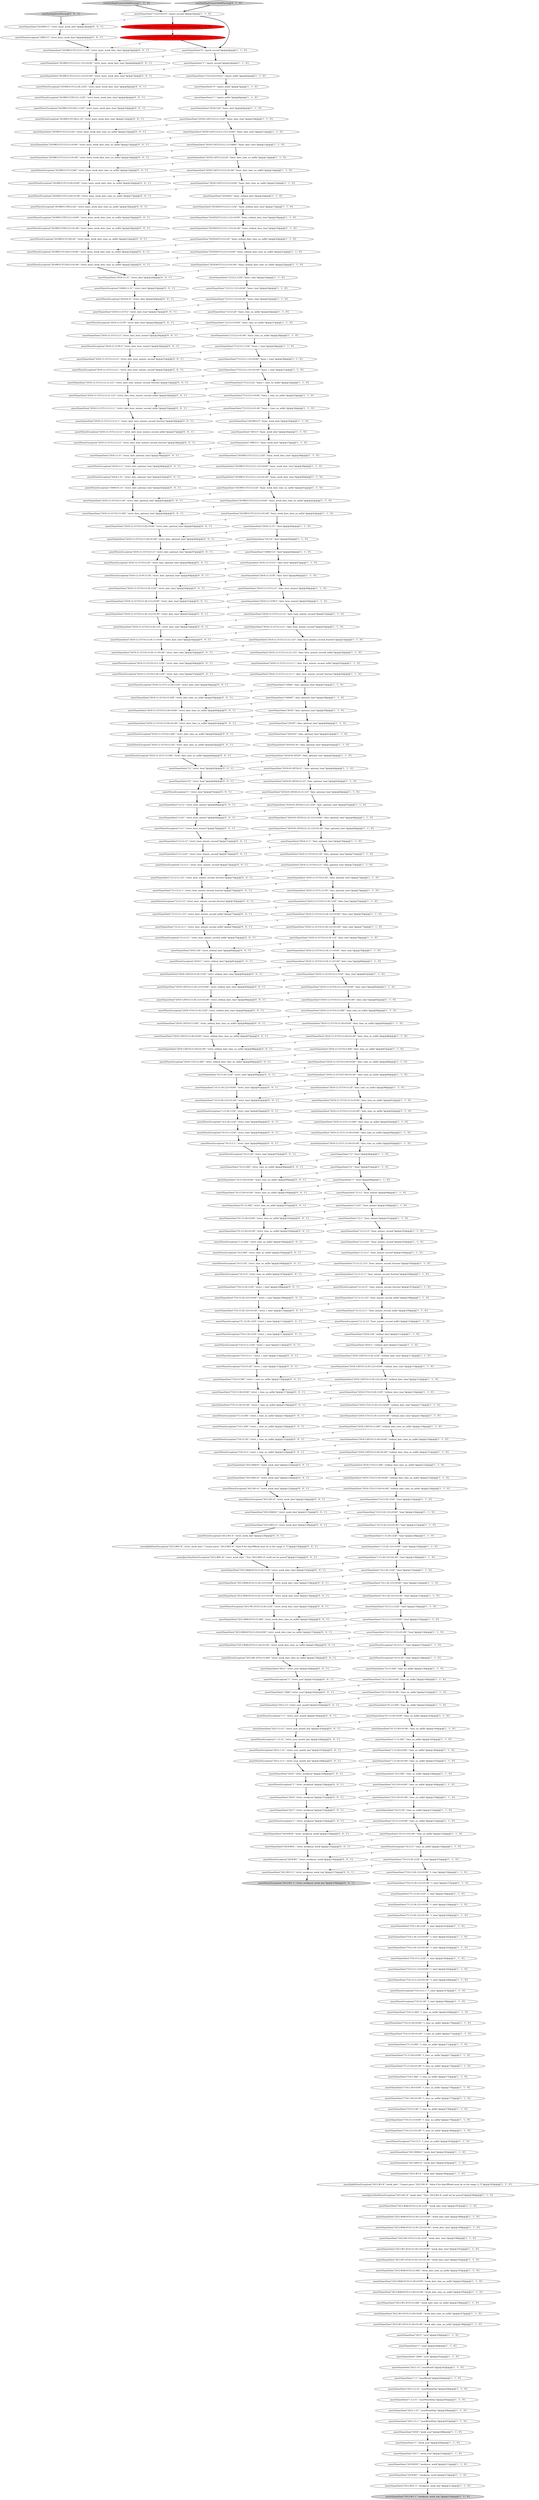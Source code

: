 digraph {
369 [style = filled, label = "assertSameDate(\"01:15:30+01:00\",\"strict_time_no_millis\")@@@103@@@['0', '0', '1']", fillcolor = white, shape = ellipse image = "AAA0AAABBB3BBB"];
154 [style = filled, label = "assertSameDate(\"T10:15:30+01:00\",\"t_time_no_millis\")@@@171@@@['1', '1', '0']", fillcolor = white, shape = ellipse image = "AAA0AAABBB1BBB"];
112 [style = filled, label = "assertSameDate(\"T10:1:30+01:00\",\"t_time_no_millis\")@@@177@@@['1', '1', '0']", fillcolor = white, shape = ellipse image = "AAA0AAABBB1BBB"];
340 [style = filled, label = "assertParseException(\"2018-12-31T10:5:30Z\",\"strict_date_time_no_millis\")@@@62@@@['0', '0', '1']", fillcolor = white, shape = ellipse image = "AAA0AAABBB3BBB"];
266 [style = filled, label = "assertParseException(\"1\",\"strict_weekyear\")@@@153@@@['0', '0', '1']", fillcolor = white, shape = ellipse image = "AAA0AAABBB3BBB"];
279 [style = filled, label = "assertSameDate(\"2018-12-31T12:12\",\"strict_date_hour_minute\")@@@29@@@['0', '0', '1']", fillcolor = white, shape = ellipse image = "AAA0AAABBB3BBB"];
118 [style = filled, label = "assertSameDate(\"121212.123Z\",\"basic_time\")@@@23@@@['1', '1', '0']", fillcolor = white, shape = ellipse image = "AAA0AAABBB1BBB"];
144 [style = filled, label = "assertSameDate(\"2018\",\"week_year\")@@@208@@@['1', '1', '0']", fillcolor = white, shape = ellipse image = "AAA0AAABBB1BBB"];
256 [style = filled, label = "assertParseException(\"1-12-31\",\"strict_year_month_day\")@@@146@@@['0', '0', '1']", fillcolor = white, shape = ellipse image = "AAA0AAABBB3BBB"];
137 [style = filled, label = "assertSameDate(\"T10:15:3.123+01:00\",\"t_time\")@@@166@@@['1', '1', '0']", fillcolor = white, shape = ellipse image = "AAA0AAABBB1BBB"];
133 [style = filled, label = "assertSameDate(\"2018-12-31T10:15:30.11+01:00\",\"date_time\")@@@80@@@['1', '1', '0']", fillcolor = white, shape = ellipse image = "AAA0AAABBB1BBB"];
2 [style = filled, label = "assertSameDate(\"T121212+0100\",\"basic_t_time_no_millis\")@@@33@@@['1', '1', '0']", fillcolor = white, shape = ellipse image = "AAA0AAABBB1BBB"];
356 [style = filled, label = "assertSameDate(\"2012-W01-6\",\"strict_week_date\")@@@128@@@['0', '0', '1']", fillcolor = white, shape = ellipse image = "AAA0AAABBB3BBB"];
126 [style = filled, label = "assertSameDate(\"12:12:12.1\",\"hour_minute_second_millis\")@@@109@@@['1', '1', '0']", fillcolor = white, shape = ellipse image = "AAA0AAABBB1BBB"];
26 [style = filled, label = "assertSameDate(\"2018-12-31T12:12:12.123\",\"date_hour_minute_second_millis\")@@@54@@@['1', '1', '0']", fillcolor = white, shape = ellipse image = "AAA0AAABBB1BBB"];
142 [style = filled, label = "assertSameDate(\"2018-12-31T10:15:3.123Z\",\"date_time\")@@@81@@@['1', '1', '0']", fillcolor = white, shape = ellipse image = "AAA0AAABBB1BBB"];
64 [style = filled, label = "assertSameDate(\"T10:15:3.123Z\",\"t_time\")@@@164@@@['1', '1', '0']", fillcolor = white, shape = ellipse image = "AAA0AAABBB1BBB"];
243 [style = filled, label = "assertSameDate(\"2018-128T10:15:30.123+0100\",\"strict_ordinal_date_time\")@@@83@@@['0', '0', '1']", fillcolor = white, shape = ellipse image = "AAA0AAABBB3BBB"];
217 [style = filled, label = "assertParseException(\"T10:15:3.1\",\"strict_t_time\")@@@114@@@['0', '0', '1']", fillcolor = white, shape = ellipse image = "AAA0AAABBB3BBB"];
198 [style = filled, label = "assertSameDate(\"-2000\",\"year\")@@@201@@@['1', '1', '0']", fillcolor = white, shape = ellipse image = "AAA0AAABBB1BBB"];
248 [style = filled, label = "assertParseException(\"2018-12-31T10:15:3Z\",\"strict_date_time_no_millis\")@@@63@@@['0', '0', '1']", fillcolor = white, shape = ellipse image = "AAA0AAABBB3BBB"];
14 [style = filled, label = "assertSameDate(\"2018-1\",\"ordinal_date\")@@@112@@@['1', '1', '0']", fillcolor = white, shape = ellipse image = "AAA0AAABBB1BBB"];
273 [style = filled, label = "assertSameDate(\"2012-W01-6\",\"strict_week_date\")@@@124@@@['0', '0', '1']", fillcolor = white, shape = ellipse image = "AAA0AAABBB3BBB"];
188 [style = filled, label = "assertSameDate(\"T10:1:30.123+0100\",\"t_time\")@@@162@@@['1', '1', '0']", fillcolor = white, shape = ellipse image = "AAA0AAABBB1BBB"];
30 [style = filled, label = "assertSameDate(\"2018-05-30T20:21:23.123+01:00\",\"date_optional_time\")@@@69@@@['1', '1', '0']", fillcolor = white, shape = ellipse image = "AAA0AAABBB1BBB"];
332 [style = filled, label = "assertParseException(\"T10:15:3.123Z\",\"strict_t_time\")@@@113@@@['0', '0', '1']", fillcolor = white, shape = ellipse image = "AAA0AAABBB3BBB"];
7 [style = filled, label = "assertParseException(\"10:15:3\",\"time_no_millis\")@@@154@@@['1', '1', '0']", fillcolor = white, shape = ellipse image = "AAA0AAABBB1BBB"];
78 [style = filled, label = "assertSameDate(\"12:12:12.123\",\"hour_minute_second_fraction\")@@@105@@@['1', '1', '0']", fillcolor = white, shape = ellipse image = "AAA0AAABBB1BBB"];
353 [style = filled, label = "assertSameDate(\"2018-W29\",\"strict_weekyear_week\")@@@154@@@['0', '0', '1']", fillcolor = white, shape = ellipse image = "AAA0AAABBB3BBB"];
12 [style = filled, label = "assertSameDate(\"T1:15:30.123+0100\",\"t_time\")@@@159@@@['1', '1', '0']", fillcolor = white, shape = ellipse image = "AAA0AAABBB1BBB"];
229 [style = filled, label = "assertParseException(\"2018-8-31\",\"strict_date\")@@@26@@@['0', '0', '1']", fillcolor = white, shape = ellipse image = "AAA0AAABBB3BBB"];
96 [style = filled, label = "assertSameDate(\"0\",\"epoch_millis\")@@@7@@@['1', '1', '0']", fillcolor = white, shape = ellipse image = "AAA0AAABBB1BBB"];
23 [style = filled, label = "assertSameDate(\"T1:15:30+01:00\",\"t_time_no_millis\")@@@174@@@['1', '1', '0']", fillcolor = white, shape = ellipse image = "AAA0AAABBB1BBB"];
372 [style = filled, label = "assertSameDate(\"2018-12-31T10:15:30.11+0100\",\"strict_date_time\")@@@54@@@['0', '0', '1']", fillcolor = white, shape = ellipse image = "AAA0AAABBB3BBB"];
51 [style = filled, label = "assertSameDate(\"20181126T121212.123-0800\",\"basic_date_time\")@@@12@@@['1', '1', '0']", fillcolor = white, shape = ellipse image = "AAA0AAABBB1BBB"];
152 [style = filled, label = "assertSameDate(\"2018-12-31T10:15:3.123+01:00\",\"date_time\")@@@83@@@['1', '1', '0']", fillcolor = white, shape = ellipse image = "AAA0AAABBB1BBB"];
307 [style = filled, label = "assertSameDate(\"12\",\"strict_hour\")@@@65@@@['0', '0', '1']", fillcolor = white, shape = ellipse image = "AAA0AAABBB3BBB"];
22 [style = filled, label = "assertSameDate(\"10:1:30.123+0100\",\"time\")@@@132@@@['1', '1', '0']", fillcolor = white, shape = ellipse image = "AAA0AAABBB1BBB"];
281 [style = filled, label = "assertJavaTimeParseException(\"2012-W01-8\",\"strict_week_date\",\"Text '2012-W01-8' could not be parsed\")@@@131@@@['0', '0', '1']", fillcolor = white, shape = ellipse image = "AAA0AAABBB3BBB"];
72 [style = filled, label = "assertParseException(\"12:12:12\",\"hour_minute_second_millis\")@@@110@@@['1', '1', '0']", fillcolor = white, shape = ellipse image = "AAA0AAABBB1BBB"];
338 [style = filled, label = "assertParseException(\"2018-12-31T10:5:30.123Z\",\"strict_date_time\")@@@57@@@['0', '0', '1']", fillcolor = white, shape = ellipse image = "AAA0AAABBB3BBB"];
261 [style = filled, label = "assertSameDate(\"2018-12-31\",\"strict_date\")@@@24@@@['0', '0', '1']", fillcolor = white, shape = ellipse image = "AAA0AAABBB3BBB"];
284 [style = filled, label = "assertSameDate(\"12:12:12.1\",\"strict_hour_minute_second_fraction\")@@@75@@@['0', '0', '1']", fillcolor = white, shape = ellipse image = "AAA0AAABBB3BBB"];
182 [style = filled, label = "assertSameDate(\"2018-05-30T20:21:23.123Z\",\"date_optional_time\")@@@67@@@['1', '1', '0']", fillcolor = white, shape = ellipse image = "AAA0AAABBB1BBB"];
9 [style = filled, label = "assertSameDate(\"2018-12-31T10:5:30+0100\",\"date_time_no_millis\")@@@88@@@['1', '1', '0']", fillcolor = white, shape = ellipse image = "AAA0AAABBB1BBB"];
87 [style = filled, label = "assertSameDate(\"121212.123+01:00\",\"basic_time\")@@@25@@@['1', '1', '0']", fillcolor = white, shape = ellipse image = "AAA0AAABBB1BBB"];
117 [style = filled, label = "assertSameDate(\"T10:15:3+01:00\",\"t_time_no_millis\")@@@180@@@['1', '1', '0']", fillcolor = white, shape = ellipse image = "AAA0AAABBB1BBB"];
267 [style = filled, label = "assertSameDate(\"12:12:12.1\",\"strict_hour_minute_second_millis\")@@@78@@@['0', '0', '1']", fillcolor = white, shape = ellipse image = "AAA0AAABBB3BBB"];
171 [style = filled, label = "assertSameDate(\"2018-12-31T10:15:30.11Z\",\"date_time\")@@@78@@@['1', '1', '0']", fillcolor = white, shape = ellipse image = "AAA0AAABBB1BBB"];
317 [style = filled, label = "assertParseException(\"T1:15:30.123Z\",\"strict_t_time\")@@@111@@@['0', '0', '1']", fillcolor = white, shape = ellipse image = "AAA0AAABBB3BBB"];
290 [style = filled, label = "assertParseException(\"2018W313T81212+0100\",\"strict_basic_week_date_time_no_millis\")@@@19@@@['0', '0', '1']", fillcolor = white, shape = ellipse image = "AAA0AAABBB3BBB"];
249 [style = filled, label = "assertParseException(\"2018-W1\",\"strict_weekyear_week\")@@@156@@@['0', '0', '1']", fillcolor = white, shape = ellipse image = "AAA0AAABBB3BBB"];
40 [style = filled, label = "assertSameDate(\"2018363T121212+01:00\",\"basic_ordinal_date_time_no_millis\")@@@22@@@['1', '1', '0']", fillcolor = white, shape = ellipse image = "AAA0AAABBB1BBB"];
352 [style = filled, label = "assertParseException(\"10:1:30.123Z\",\"strict_time\")@@@94@@@['0', '0', '1']", fillcolor = white, shape = ellipse image = "AAA0AAABBB3BBB"];
151 [style = filled, label = "assertSameDate(\"20181126T121212.123+10:00\",\"basic_date_time\")@@@11@@@['1', '1', '0']", fillcolor = white, shape = ellipse image = "AAA0AAABBB1BBB"];
312 [style = filled, label = "assertSameDate(\"2018-12-31T12:12:12.1\",\"strict_date_hour_minute_second_millis\")@@@35@@@['0', '0', '1']", fillcolor = white, shape = ellipse image = "AAA0AAABBB3BBB"];
102 [style = filled, label = "assertSameDate(\"2012-W31-5\",\"weekyear_week_day\")@@@213@@@['1', '1', '0']", fillcolor = white, shape = ellipse image = "AAA0AAABBB1BBB"];
238 [style = filled, label = "assertParseException(\"2018-12-31T12:12:12\",\"strict_date_hour_minute_second_fraction\")@@@38@@@['0', '0', '1']", fillcolor = white, shape = ellipse image = "AAA0AAABBB3BBB"];
65 [style = filled, label = "assertSameDate(\"T10:15:30+0100\",\"t_time_no_millis\")@@@170@@@['1', '1', '0']", fillcolor = white, shape = ellipse image = "AAA0AAABBB1BBB"];
91 [style = filled, label = "assertSameDate(\"1-1\",\"yearMonth\")@@@203@@@['1', '1', '0']", fillcolor = white, shape = ellipse image = "AAA0AAABBB1BBB"];
323 [style = filled, label = "assertSameDate(\"10:15:30.123Z\",\"strict_time\")@@@90@@@['0', '0', '1']", fillcolor = white, shape = ellipse image = "AAA0AAABBB3BBB"];
239 [style = filled, label = "assertParseException(\"2012-1-31\",\"strict_year_month_day\")@@@147@@@['0', '0', '1']", fillcolor = white, shape = ellipse image = "AAA0AAABBB3BBB"];
221 [style = filled, label = "assertSameDate(\"2012-W48-6\",\"strict_week_date\")@@@127@@@['0', '0', '1']", fillcolor = white, shape = ellipse image = "AAA0AAABBB3BBB"];
169 [style = filled, label = "assertSameDate(\"2018-1T10:15:30+01:00\",\"ordinal_date_time_no_millis\")@@@124@@@['1', '1', '0']", fillcolor = white, shape = ellipse image = "AAA0AAABBB1BBB"];
367 [style = filled, label = "assertSameDate(\"12:12\",\"strict_hour_minute\")@@@68@@@['0', '0', '1']", fillcolor = white, shape = ellipse image = "AAA0AAABBB3BBB"];
360 [style = filled, label = "assertParseException(\"2018W313T81212.123Z\",\"strict_basic_week_date_time\")@@@9@@@['0', '0', '1']", fillcolor = white, shape = ellipse image = "AAA0AAABBB3BBB"];
292 [style = filled, label = "assertParseException(\"2018W313T12812+0100\",\"strict_basic_week_date_time_no_millis\")@@@22@@@['0', '0', '1']", fillcolor = white, shape = ellipse image = "AAA0AAABBB3BBB"];
37 [style = filled, label = "assertSameDate(\"1\",\"hour\")@@@98@@@['1', '1', '0']", fillcolor = white, shape = ellipse image = "AAA0AAABBB1BBB"];
282 [style = filled, label = "assertSameDate(\"2012-W48-6T10:15:30+0100\",\"strict_week_date_time_no_millis\")@@@137@@@['0', '0', '1']", fillcolor = white, shape = ellipse image = "AAA0AAABBB3BBB"];
97 [style = filled, label = "assertSameDate(\"2018-12-31T10:15:30.123+0100\",\"date_time\")@@@76@@@['1', '1', '0']", fillcolor = white, shape = ellipse image = "AAA0AAABBB1BBB"];
252 [style = filled, label = "assertSameDate(\"2018W313T121212.123+0100\",\"strict_basic_week_date_time\")@@@6@@@['0', '0', '1']", fillcolor = white, shape = ellipse image = "AAA0AAABBB3BBB"];
41 [style = filled, label = "assertSameDate(\"2018-12-31T10:15:3.123+0100\",\"date_time\")@@@82@@@['1', '1', '0']", fillcolor = white, shape = ellipse image = "AAA0AAABBB1BBB"];
15 [style = filled, label = "assertSameDate(\"10:1:30.123Z\",\"time\")@@@131@@@['1', '1', '0']", fillcolor = white, shape = ellipse image = "AAA0AAABBB1BBB"];
148 [style = filled, label = "assertSameDate(\"2018363\",\"basic_ordinal_date\")@@@16@@@['1', '1', '0']", fillcolor = white, shape = ellipse image = "AAA0AAABBB1BBB"];
186 [style = filled, label = "assertSameDate(\"T1:15:30.123Z\",\"t_time\")@@@158@@@['1', '1', '0']", fillcolor = white, shape = ellipse image = "AAA0AAABBB1BBB"];
6 [style = filled, label = "assertSameDate(\"2018363T121212.123Z\",\"basic_ordinal_date_time\")@@@17@@@['1', '1', '0']", fillcolor = white, shape = ellipse image = "AAA0AAABBB1BBB"];
316 [style = filled, label = "assertParseException(\"10:15:3\",\"strict_time_no_millis\")@@@107@@@['0', '0', '1']", fillcolor = white, shape = ellipse image = "AAA0AAABBB3BBB"];
0 [style = filled, label = "testDuellingFormatsValidParsing['1', '0', '0']", fillcolor = lightgray, shape = diamond image = "AAA0AAABBB1BBB"];
170 [style = filled, label = "assertSameDate(\"2018-05-30T20:21\",\"date_optional_time\")@@@64@@@['1', '1', '0']", fillcolor = white, shape = ellipse image = "AAA0AAABBB1BBB"];
247 [style = filled, label = "assertParseException(\"2018W313T81212Z\",\"strict_basic_week_date_time_no_millis\")@@@18@@@['0', '0', '1']", fillcolor = white, shape = ellipse image = "AAA0AAABBB3BBB"];
298 [style = filled, label = "assertParseException(\"2018W313T12812+01:00\",\"strict_basic_week_date_time_no_millis\")@@@23@@@['0', '0', '1']", fillcolor = white, shape = ellipse image = "AAA0AAABBB3BBB"];
274 [style = filled, label = "assertSameDate(\"2018-12-31T10:15:30+0100\",\"strict_date_optional_time\")@@@45@@@['0', '0', '1']", fillcolor = white, shape = ellipse image = "AAA0AAABBB3BBB"];
200 [style = filled, label = "assertSameDate(\"10:15:3+0100\",\"time_no_millis\")@@@152@@@['1', '1', '0']", fillcolor = white, shape = ellipse image = "AAA0AAABBB1BBB"];
210 [style = filled, label = "assertSameDate(\"2018-1T10:15:30.123Z\",\"ordinal_date_time\")@@@116@@@['1', '1', '0']", fillcolor = white, shape = ellipse image = "AAA0AAABBB1BBB"];
361 [style = filled, label = "assertSameDate(\"2018-12-31T10:15:30+0100\",\"strict_date_time_no_millis\")@@@60@@@['0', '0', '1']", fillcolor = white, shape = ellipse image = "AAA0AAABBB3BBB"];
17 [style = filled, label = "assertSameDate(\"12:12:01\",\"hour_minute_second\")@@@103@@@['1', '1', '0']", fillcolor = white, shape = ellipse image = "AAA0AAABBB1BBB"];
246 [style = filled, label = "assertSameDate(\"10:15:30Z\",\"strict_time_no_millis\")@@@98@@@['0', '0', '1']", fillcolor = white, shape = ellipse image = "AAA0AAABBB3BBB"];
260 [style = filled, label = "assertParseException(\"T10:15:3Z\",\"strict_t_time\")@@@115@@@['0', '0', '1']", fillcolor = white, shape = ellipse image = "AAA0AAABBB3BBB"];
53 [style = filled, label = "assertSameDate(\"10:15:30.123Z\",\"time\")@@@125@@@['1', '1', '0']", fillcolor = white, shape = ellipse image = "AAA0AAABBB1BBB"];
29 [style = filled, label = "assertSameDate(\"2018-12-31T12:12:1\",\"date_hour_minute_second\")@@@52@@@['1', '1', '0']", fillcolor = white, shape = ellipse image = "AAA0AAABBB1BBB"];
237 [style = filled, label = "assertParseException(\"2012-W1-6\",\"strict_week_date\")@@@125@@@['0', '0', '1']", fillcolor = white, shape = ellipse image = "AAA0AAABBB3BBB"];
129 [style = filled, label = "assertSameDate(\"1:15:30Z\",\"time_no_millis\")@@@145@@@['1', '1', '0']", fillcolor = white, shape = ellipse image = "AAA0AAABBB1BBB"];
258 [style = filled, label = "assertSameDate(\"2012-12\",\"strict_year_month\")@@@143@@@['0', '0', '1']", fillcolor = white, shape = ellipse image = "AAA0AAABBB3BBB"];
58 [style = filled, label = "assertSameDate(\"1:15:30+01:00\",\"time_no_millis\")@@@147@@@['1', '1', '0']", fillcolor = white, shape = ellipse image = "AAA0AAABBB1BBB"];
207 [style = filled, label = "assertSameDate(\"T10:1:30+0100\",\"t_time_no_millis\")@@@176@@@['1', '1', '0']", fillcolor = white, shape = ellipse image = "AAA0AAABBB1BBB"];
56 [style = filled, label = "assertSameDate(\"1\",\"epoch_second\")@@@5@@@['1', '1', '0']", fillcolor = white, shape = ellipse image = "AAA0AAABBB1BBB"];
93 [style = filled, label = "assertSameDate(\"121212+01:00\",\"basic_time_no_millis\")@@@28@@@['1', '1', '0']", fillcolor = white, shape = ellipse image = "AAA0AAABBB1BBB"];
228 [style = filled, label = "assertSameDate(\"2012-W48-6T10:15:30.123Z\",\"strict_week_date_time\")@@@132@@@['0', '0', '1']", fillcolor = white, shape = ellipse image = "AAA0AAABBB3BBB"];
199 [style = filled, label = "assertSameDate(\"2018-12-31T12:12:12.1\",\"date_hour_minute_second_millis\")@@@55@@@['1', '1', '0']", fillcolor = white, shape = ellipse image = "AAA0AAABBB1BBB"];
39 [style = filled, label = "assertSameDate(\"10000-5-6\",\"date\")@@@46@@@['1', '1', '0']", fillcolor = white, shape = ellipse image = "AAA0AAABBB1BBB"];
240 [style = filled, label = "assertParseException(\"2012-W1-8\",\"strict_week_date\")@@@126@@@['0', '0', '1']", fillcolor = white, shape = ellipse image = "AAA0AAABBB3BBB"];
119 [style = filled, label = "assertSameDate(\"10:15:30+01:00\",\"time_no_millis\")@@@141@@@['1', '1', '0']", fillcolor = white, shape = ellipse image = "AAA0AAABBB1BBB"];
287 [style = filled, label = "assertSameDate(\"12:12:12\",\"strict_hour_minute_second\")@@@71@@@['0', '0', '1']", fillcolor = white, shape = ellipse image = "AAA0AAABBB3BBB"];
160 [style = filled, label = "assertSameDate(\"1-12-31\",\"yearMonthDay\")@@@205@@@['1', '1', '0']", fillcolor = white, shape = ellipse image = "AAA0AAABBB1BBB"];
162 [style = filled, label = "assertSameDate(\"1:15:30+0100\",\"time_no_millis\")@@@146@@@['1', '1', '0']", fillcolor = white, shape = ellipse image = "AAA0AAABBB1BBB"];
52 [style = filled, label = "assertSameDate(\"2018-05\",\"date_optional_time\")@@@61@@@['1', '1', '0']", fillcolor = white, shape = ellipse image = "AAA0AAABBB1BBB"];
209 [style = filled, label = "assertSameDate(\"1\",\"year\")@@@200@@@['1', '1', '0']", fillcolor = white, shape = ellipse image = "AAA0AAABBB1BBB"];
116 [style = filled, label = "assertSameDate(\"T10:15:3+0100\",\"t_time_no_millis\")@@@179@@@['1', '1', '0']", fillcolor = white, shape = ellipse image = "AAA0AAABBB1BBB"];
135 [style = filled, label = "assertSameDate(\"T121212+01:00\",\"basic_t_time_no_millis\")@@@34@@@['1', '1', '0']", fillcolor = white, shape = ellipse image = "AAA0AAABBB1BBB"];
320 [style = filled, label = "assertSameDate(\"2018W313T121212Z\",\"strict_basic_week_date_time_no_millis\")@@@12@@@['0', '0', '1']", fillcolor = white, shape = ellipse image = "AAA0AAABBB3BBB"];
59 [style = filled, label = "assertSameDate(\"12:12\",\"hour_minute\")@@@99@@@['1', '1', '0']", fillcolor = white, shape = ellipse image = "AAA0AAABBB1BBB"];
357 [style = filled, label = "assertParseException(\"2018W313T81212+01:00\",\"strict_basic_week_date_time_no_millis\")@@@20@@@['0', '0', '1']", fillcolor = white, shape = ellipse image = "AAA0AAABBB3BBB"];
299 [style = filled, label = "assertSameDate(\"12:12:01\",\"strict_hour_minute_second\")@@@72@@@['0', '0', '1']", fillcolor = white, shape = ellipse image = "AAA0AAABBB3BBB"];
70 [style = filled, label = "assertSameDate(\"2018-12-1\",\"date_optional_time\")@@@70@@@['1', '1', '0']", fillcolor = white, shape = ellipse image = "AAA0AAABBB1BBB"];
224 [style = filled, label = "assertSameDate(\"12:12:12.123\",\"strict_hour_minute_second_millis\")@@@77@@@['0', '0', '1']", fillcolor = white, shape = ellipse image = "AAA0AAABBB3BBB"];
331 [style = filled, label = "assertSameDate(\"T10:15:30+01:00\",\"strict_t_time_no_millis\")@@@118@@@['0', '0', '1']", fillcolor = white, shape = ellipse image = "AAA0AAABBB3BBB"];
73 [style = filled, label = "assertSameDate(\"2018W313T121212+0100\",\"basic_week_date_time_no_millis\")@@@42@@@['1', '1', '0']", fillcolor = white, shape = ellipse image = "AAA0AAABBB1BBB"];
195 [style = filled, label = "assertSameDate(\"2018-12-31T12\",\"date_hour\")@@@47@@@['1', '1', '0']", fillcolor = white, shape = ellipse image = "AAA0AAABBB1BBB"];
89 [style = filled, label = "assertSameDate(\"2018363T121212.123+0100\",\"basic_ordinal_date_time\")@@@18@@@['1', '1', '0']", fillcolor = white, shape = ellipse image = "AAA0AAABBB1BBB"];
181 [style = filled, label = "assertSameDate(\"20181126T121212+0100\",\"basic_date_time_no_millis\")@@@15@@@['1', '1', '0']", fillcolor = white, shape = ellipse image = "AAA0AAABBB1BBB"];
85 [style = filled, label = "assertSameDate(\"10:15:30.123+0100\",\"time\")@@@126@@@['1', '1', '0']", fillcolor = white, shape = ellipse image = "AAA0AAABBB1BBB"];
318 [style = filled, label = "assertSameDate(\"2012-12-31\",\"strict_year_month_day\")@@@145@@@['0', '0', '1']", fillcolor = white, shape = ellipse image = "AAA0AAABBB3BBB"];
348 [style = filled, label = "assertParseException(\"10:5:30Z\",\"strict_time_no_millis\")@@@105@@@['0', '0', '1']", fillcolor = white, shape = ellipse image = "AAA0AAABBB3BBB"];
130 [style = filled, label = "assertSameDate(\"2012-W1-6T10:15:30+01:00\",\"week_date_time_no_millis\")@@@198@@@['1', '1', '0']", fillcolor = white, shape = ellipse image = "AAA0AAABBB1BBB"];
95 [style = filled, label = "assertSameDate(\"20181126T121212+01:00\",\"basic_date_time_no_millis\")@@@14@@@['1', '1', '0']", fillcolor = white, shape = ellipse image = "AAA0AAABBB1BBB"];
140 [style = filled, label = "assertSameDate(\"10000\",\"date_optional_time\")@@@57@@@['1', '1', '0']", fillcolor = white, shape = ellipse image = "AAA0AAABBB1BBB"];
88 [style = filled, label = "assertSameDate(\"1522332219321\",\"epoch_millis\")@@@6@@@['1', '1', '0']", fillcolor = white, shape = ellipse image = "AAA0AAABBB1BBB"];
165 [style = filled, label = "assertSameDate(\"1522332219.0\",\"epoch_second\")@@@5@@@['1', '0', '0']", fillcolor = red, shape = ellipse image = "AAA1AAABBB1BBB"];
50 [style = filled, label = "assertSameDate(\"2012-12\",\"yearMonth\")@@@202@@@['1', '1', '0']", fillcolor = white, shape = ellipse image = "AAA0AAABBB1BBB"];
32 [style = filled, label = "assertSameDate(\"2018-128T10:15:30+01:00\",\"ordinal_date_time_no_millis\")@@@121@@@['1', '1', '0']", fillcolor = white, shape = ellipse image = "AAA0AAABBB1BBB"];
11 [style = filled, label = "assertSameDate(\"T10:15:30.123Z\",\"t_time\")@@@155@@@['1', '1', '0']", fillcolor = white, shape = ellipse image = "AAA0AAABBB1BBB"];
5 [style = filled, label = "assertSameDate(\"2012-W1-1\",\"weekyear_week_day\")@@@214@@@['1', '1', '0']", fillcolor = lightgray, shape = ellipse image = "AAA0AAABBB1BBB"];
362 [style = filled, label = "assertSameDate(\"10:15:30.123+01:00\",\"strict_time\")@@@92@@@['0', '0', '1']", fillcolor = white, shape = ellipse image = "AAA0AAABBB3BBB"];
305 [style = filled, label = "assertParseException(\"2018W313T12812.123Z\",\"strict_basic_week_date_time\")@@@10@@@['0', '0', '1']", fillcolor = white, shape = ellipse image = "AAA0AAABBB3BBB"];
77 [style = filled, label = "assertSameDate(\"1:15:30.123+01:00\",\"time\")@@@130@@@['1', '1', '0']", fillcolor = white, shape = ellipse image = "AAA0AAABBB1BBB"];
351 [style = filled, label = "assertSameDate(\"10:15:30+0100\",\"strict_time_no_millis\")@@@99@@@['0', '0', '1']", fillcolor = white, shape = ellipse image = "AAA0AAABBB3BBB"];
250 [style = filled, label = "assertSameDate(\"2018-12-31T10:15:30.123+01:00\",\"strict_date_time\")@@@52@@@['0', '0', '1']", fillcolor = white, shape = ellipse image = "AAA0AAABBB3BBB"];
68 [style = filled, label = "assertSameDate(\"2018W313\",\"basic_week_date\")@@@35@@@['1', '1', '0']", fillcolor = white, shape = ellipse image = "AAA0AAABBB1BBB"];
205 [style = filled, label = "assertSameDate(\"121212.123+0100\",\"basic_time\")@@@24@@@['1', '1', '0']", fillcolor = white, shape = ellipse image = "AAA0AAABBB1BBB"];
223 [style = filled, label = "assertParseException(\"10000-01-31\",\"strict_date_optional_time\")@@@42@@@['0', '0', '1']", fillcolor = white, shape = ellipse image = "AAA0AAABBB3BBB"];
138 [style = filled, label = "assertSameDate(\"2018-12-31T10:15:30+01:00\",\"date_time_no_millis\")@@@86@@@['1', '1', '0']", fillcolor = white, shape = ellipse image = "AAA0AAABBB1BBB"];
363 [style = filled, label = "assertSameDate(\"-2000\",\"strict_year\")@@@142@@@['0', '0', '1']", fillcolor = white, shape = ellipse image = "AAA0AAABBB3BBB"];
121 [style = filled, label = "assertSameDate(\"12:1\",\"hour_minute\")@@@101@@@['1', '1', '0']", fillcolor = white, shape = ellipse image = "AAA0AAABBB1BBB"];
166 [style = filled, label = "assertSameDate(\"12:01\",\"hour_minute\")@@@100@@@['1', '1', '0']", fillcolor = white, shape = ellipse image = "AAA0AAABBB1BBB"];
193 [style = filled, label = "assertSameDate(\"2012-12-31\",\"yearMonthDay\")@@@204@@@['1', '1', '0']", fillcolor = white, shape = ellipse image = "AAA0AAABBB1BBB"];
24 [style = filled, label = "assertSameDate(\"121212Z\",\"basic_time_no_millis\")@@@26@@@['1', '1', '0']", fillcolor = white, shape = ellipse image = "AAA0AAABBB1BBB"];
333 [style = filled, label = "assertParseException(\"1\",\"strict_year\")@@@141@@@['0', '0', '1']", fillcolor = white, shape = ellipse image = "AAA0AAABBB3BBB"];
172 [style = filled, label = "assertSameDate(\"2018-12-31T10:15:3+0100\",\"date_time_no_millis\")@@@91@@@['1', '1', '0']", fillcolor = white, shape = ellipse image = "AAA0AAABBB1BBB"];
157 [style = filled, label = "assertSameDate(\"1522332219.\",\"epoch_second\")@@@4@@@['1', '0', '0']", fillcolor = red, shape = ellipse image = "AAA1AAABBB1BBB"];
20 [style = filled, label = "assertSameDate(\"2018-05-30T20\",\"date_optional_time\")@@@63@@@['1', '1', '0']", fillcolor = white, shape = ellipse image = "AAA0AAABBB1BBB"];
124 [style = filled, label = "assertSameDate(\"2018W313T121212Z\",\"basic_week_date_time_no_millis\")@@@41@@@['1', '1', '0']", fillcolor = white, shape = ellipse image = "AAA0AAABBB1BBB"];
184 [style = filled, label = "assertSameDate(\"12:12:12\",\"hour_minute_second\")@@@102@@@['1', '1', '0']", fillcolor = white, shape = ellipse image = "AAA0AAABBB1BBB"];
136 [style = filled, label = "assertSameDate(\"2012-W48-6T10:15:30.123+01:00\",\"week_date_time\")@@@189@@@['1', '1', '0']", fillcolor = white, shape = ellipse image = "AAA0AAABBB1BBB"];
324 [style = filled, label = "assertParseException(\"1-1\",\"strict_year_month\")@@@144@@@['0', '0', '1']", fillcolor = white, shape = ellipse image = "AAA0AAABBB3BBB"];
185 [style = filled, label = "assertSameDate(\"T10:1:30.123+01:00\",\"t_time\")@@@163@@@['1', '1', '0']", fillcolor = white, shape = ellipse image = "AAA0AAABBB1BBB"];
232 [style = filled, label = "assertParseException(\"2018-1\",\"strict_ordinal_date\")@@@81@@@['0', '0', '1']", fillcolor = white, shape = ellipse image = "AAA0AAABBB3BBB"];
336 [style = filled, label = "assertSameDate(\"2018\",\"strict_weekyear\")@@@149@@@['0', '0', '1']", fillcolor = white, shape = ellipse image = "AAA0AAABBB3BBB"];
202 [style = filled, label = "assertSameDate(\"2018-12-31T10:15:3+01:00\",\"date_time_no_millis\")@@@92@@@['1', '1', '0']", fillcolor = white, shape = ellipse image = "AAA0AAABBB1BBB"];
211 [style = filled, label = "assertSameDate(\"T10:15:30.123+01:00\",\"t_time\")@@@157@@@['1', '1', '0']", fillcolor = white, shape = ellipse image = "AAA0AAABBB1BBB"];
104 [style = filled, label = "assertSameDate(\"T10:1:30.123Z\",\"t_time\")@@@161@@@['1', '1', '0']", fillcolor = white, shape = ellipse image = "AAA0AAABBB1BBB"];
61 [style = filled, label = "assertSameDate(\"1\",\"week_year\")@@@209@@@['1', '1', '0']", fillcolor = white, shape = ellipse image = "AAA0AAABBB1BBB"];
54 [style = filled, label = "assertParseException(\"T10:15:3\",\"t_time_no_millis\")@@@181@@@['1', '1', '0']", fillcolor = white, shape = ellipse image = "AAA0AAABBB1BBB"];
183 [style = filled, label = "assertSameDate(\"2018-12-31T1:15:30\",\"date_optional_time\")@@@74@@@['1', '1', '0']", fillcolor = white, shape = ellipse image = "AAA0AAABBB1BBB"];
365 [style = filled, label = "assertSameDate(\"2018\",\"strict_weekyear\")@@@151@@@['0', '0', '1']", fillcolor = white, shape = ellipse image = "AAA0AAABBB3BBB"];
192 [style = filled, label = "assertSameDate(\"T1:15:30Z\",\"t_time_no_millis\")@@@172@@@['1', '1', '0']", fillcolor = white, shape = ellipse image = "AAA0AAABBB1BBB"];
214 [style = filled, label = "assertSameDate(\"2018-12-31T8\",\"date_hour\")@@@48@@@['1', '1', '0']", fillcolor = white, shape = ellipse image = "AAA0AAABBB1BBB"];
359 [style = filled, label = "assertParseException(\"2018-1-31\",\"strict_date_optional_time\")@@@41@@@['0', '0', '1']", fillcolor = white, shape = ellipse image = "AAA0AAABBB3BBB"];
322 [style = filled, label = "assertParseException(\"2018-12-31T8:3\",\"strict_date_hour_minute\")@@@30@@@['0', '0', '1']", fillcolor = white, shape = ellipse image = "AAA0AAABBB3BBB"];
304 [style = filled, label = "assertParseException(\"2012-W1-6T10:15:30Z\",\"strict_week_date_time_no_millis\")@@@139@@@['0', '0', '1']", fillcolor = white, shape = ellipse image = "AAA0AAABBB3BBB"];
71 [style = filled, label = "assertSameDate(\"2018-12-31T10:15:30.11+0100\",\"date_time\")@@@79@@@['1', '1', '0']", fillcolor = white, shape = ellipse image = "AAA0AAABBB1BBB"];
341 [style = filled, label = "assertSameDate(\"2018-128T10:15:30.123Z\",\"strict_ordinal_date_time\")@@@82@@@['0', '0', '1']", fillcolor = white, shape = ellipse image = "AAA0AAABBB3BBB"];
194 [style = filled, label = "assertSameDate(\"121212+0100\",\"basic_time_no_millis\")@@@27@@@['1', '1', '0']", fillcolor = white, shape = ellipse image = "AAA0AAABBB1BBB"];
94 [style = filled, label = "assertSameDate(\"T10:15:30.123+0100\",\"t_time\")@@@156@@@['1', '1', '0']", fillcolor = white, shape = ellipse image = "AAA0AAABBB1BBB"];
327 [style = filled, label = "assertSameDate(\"2012-W48-6T10:15:30+01:00\",\"strict_week_date_time_no_millis\")@@@138@@@['0', '0', '1']", fillcolor = white, shape = ellipse image = "AAA0AAABBB3BBB"];
206 [style = filled, label = "assertSameDate(\"01:15:30Z\",\"time_no_millis\")@@@142@@@['1', '1', '0']", fillcolor = white, shape = ellipse image = "AAA0AAABBB1BBB"];
364 [style = filled, label = "assertParseException(\"10:15:3.1\",\"strict_time\")@@@96@@@['0', '0', '1']", fillcolor = white, shape = ellipse image = "AAA0AAABBB3BBB"];
109 [style = filled, label = "assertSameDate(\"10:15:30Z\",\"time_no_millis\")@@@139@@@['1', '1', '0']", fillcolor = white, shape = ellipse image = "AAA0AAABBB1BBB"];
13 [style = filled, label = "assertSameDate(\"2018-12-31T10:15:30.123+01:00\",\"date_time\")@@@77@@@['1', '1', '0']", fillcolor = white, shape = ellipse image = "AAA0AAABBB1BBB"];
99 [style = filled, label = "assertSameDate(\"2012-W01-6\",\"week_date\")@@@183@@@['1', '1', '0']", fillcolor = white, shape = ellipse image = "AAA0AAABBB1BBB"];
131 [style = filled, label = "assertSameDate(\"01\",\"hour\")@@@97@@@['1', '1', '0']", fillcolor = white, shape = ellipse image = "AAA0AAABBB1BBB"];
164 [style = filled, label = "assertSameDate(\"1:15:30.123+0100\",\"time\")@@@129@@@['1', '1', '0']", fillcolor = white, shape = ellipse image = "AAA0AAABBB1BBB"];
235 [style = filled, label = "assertParseException(\"2018-12-31T12:12:1\",\"strict_date_hour_minute_second\")@@@32@@@['0', '0', '1']", fillcolor = white, shape = ellipse image = "AAA0AAABBB3BBB"];
67 [style = filled, label = "assertSameDate(\"10:5:30+0100\",\"time_no_millis\")@@@149@@@['1', '1', '0']", fillcolor = white, shape = ellipse image = "AAA0AAABBB1BBB"];
25 [style = filled, label = "assertSameDate(\"T121212.123+01:00\",\"basic_t_time\")@@@31@@@['1', '1', '0']", fillcolor = white, shape = ellipse image = "AAA0AAABBB1BBB"];
308 [style = filled, label = "assertParseException(\"1:15:30Z\",\"strict_time_no_millis\")@@@104@@@['0', '0', '1']", fillcolor = white, shape = ellipse image = "AAA0AAABBB3BBB"];
264 [style = filled, label = "assertParseException(\"2018-12-1\",\"strict_date_optional_time\")@@@40@@@['0', '0', '1']", fillcolor = white, shape = ellipse image = "AAA0AAABBB3BBB"];
159 [style = filled, label = "assertSameDate(\"2018-12-31T1:15:30+01:00\",\"date_time_no_millis\")@@@95@@@['1', '1', '0']", fillcolor = white, shape = ellipse image = "AAA0AAABBB1BBB"];
220 [style = filled, label = "assertParseException(\"2018-1T10:15:30.123Z\",\"strict_ordinal_date_time\")@@@85@@@['0', '0', '1']", fillcolor = white, shape = ellipse image = "AAA0AAABBB3BBB"];
35 [style = filled, label = "assertSameDate(\"2018363T121212Z\",\"basic_ordinal_date_time_no_millis\")@@@20@@@['1', '1', '0']", fillcolor = white, shape = ellipse image = "AAA0AAABBB1BBB"];
36 [style = filled, label = "assertSameDate(\"2018-12-31T1:15:30Z\",\"date_time_no_millis\")@@@93@@@['1', '1', '0']", fillcolor = white, shape = ellipse image = "AAA0AAABBB1BBB"];
75 [style = filled, label = "assertSameDate(\"10:5:30Z\",\"time_no_millis\")@@@148@@@['1', '1', '0']", fillcolor = white, shape = ellipse image = "AAA0AAABBB1BBB"];
173 [style = filled, label = "assertSameDate(\"2018-05-30\",\"date_optional_time\")@@@62@@@['1', '1', '0']", fillcolor = white, shape = ellipse image = "AAA0AAABBB1BBB"];
4 [style = filled, label = "assertSameDate(\"18W313\",\"basic_week_date\")@@@37@@@['1', '1', '0']", fillcolor = white, shape = ellipse image = "AAA0AAABBB1BBB"];
216 [style = filled, label = "assertSameDate(\"2018W313T121212+01:00\",\"strict_basic_week_date_time_no_millis\")@@@14@@@['0', '0', '1']", fillcolor = white, shape = ellipse image = "AAA0AAABBB3BBB"];
108 [style = filled, label = "assertSameDate(\"2018-12-31T1:15:30+0100\",\"date_time_no_millis\")@@@94@@@['1', '1', '0']", fillcolor = white, shape = ellipse image = "AAA0AAABBB1BBB"];
62 [style = filled, label = "assertSameDate(\"2018-128T10:15:30Z\",\"ordinal_date_time_no_millis\")@@@119@@@['1', '1', '0']", fillcolor = white, shape = ellipse image = "AAA0AAABBB1BBB"];
33 [style = filled, label = "assertJavaTimeParseException(\"2012-W1-8\",\"week_date\",\"Text '2012-W1-8' could not be parsed\")@@@186@@@['1', '1', '0']", fillcolor = white, shape = ellipse image = "AAA0AAABBB1BBB"];
149 [style = filled, label = "assertSameDate(\"2018-128T10:15:30.123Z\",\"ordinal_date_time\")@@@113@@@['1', '1', '0']", fillcolor = white, shape = ellipse image = "AAA0AAABBB1BBB"];
66 [style = filled, label = "assertSameDate(\"20181126T121212Z\",\"basic_date_time_no_millis\")@@@13@@@['1', '1', '0']", fillcolor = white, shape = ellipse image = "AAA0AAABBB1BBB"];
113 [style = filled, label = "assertSameDate(\"2012-12-1\",\"yearMonthDay\")@@@207@@@['1', '1', '0']", fillcolor = white, shape = ellipse image = "AAA0AAABBB1BBB"];
344 [style = filled, label = "assertSameDate(\"2012\",\"strict_year\")@@@140@@@['0', '0', '1']", fillcolor = white, shape = ellipse image = "AAA0AAABBB3BBB"];
259 [style = filled, label = "assertSameDate(\"T10:15:30.123Z\",\"strict_t_time\")@@@108@@@['0', '0', '1']", fillcolor = white, shape = ellipse image = "AAA0AAABBB3BBB"];
215 [style = filled, label = "testDuellingFormatsValidParsing['0', '1', '0']", fillcolor = lightgray, shape = diamond image = "AAA0AAABBB2BBB"];
84 [style = filled, label = "assertSameDate(\"2012-W1-6T10:15:30.123Z\",\"week_date_time\")@@@190@@@['1', '1', '0']", fillcolor = white, shape = ellipse image = "AAA0AAABBB1BBB"];
16 [style = filled, label = "assertSameDate(\"2018W313T121212.123+0100\",\"basic_week_date_time\")@@@39@@@['1', '1', '0']", fillcolor = white, shape = ellipse image = "AAA0AAABBB1BBB"];
187 [style = filled, label = "assertSameDate(\"2018-12-31T10:5:30Z\",\"date_time_no_millis\")@@@87@@@['1', '1', '0']", fillcolor = white, shape = ellipse image = "AAA0AAABBB1BBB"];
80 [style = filled, label = "assertSameDate(\"2018W313T121212.123+01:00\",\"basic_week_date_time\")@@@40@@@['1', '1', '0']", fillcolor = white, shape = ellipse image = "AAA0AAABBB1BBB"];
236 [style = filled, label = "assertSameDate(\"2018-128T10:15:30+01:00\",\"strict_ordinal_date_time_no_millis\")@@@88@@@['0', '0', '1']", fillcolor = white, shape = ellipse image = "AAA0AAABBB3BBB"];
310 [style = filled, label = "assertSameDate(\"2018-12-31T12:12:12.1\",\"strict_date_hour_minute_second_fraction\")@@@36@@@['0', '0', '1']", fillcolor = white, shape = ellipse image = "AAA0AAABBB3BBB"];
337 [style = filled, label = "assertSameDate(\"2018-12-31T12:12:12.123\",\"strict_date_hour_minute_second_fraction\")@@@33@@@['0', '0', '1']", fillcolor = white, shape = ellipse image = "AAA0AAABBB3BBB"];
227 [style = filled, label = "assertSameDate(\"01\",\"strict_hour\")@@@66@@@['0', '0', '1']", fillcolor = white, shape = ellipse image = "AAA0AAABBB3BBB"];
103 [style = filled, label = "assertSameDate(\"2018363T121212.123+01:00\",\"basic_ordinal_date_time\")@@@19@@@['1', '1', '0']", fillcolor = white, shape = ellipse image = "AAA0AAABBB1BBB"];
49 [style = filled, label = "assertSameDate(\"12:12:12.123\",\"hour_minute_second_millis\")@@@108@@@['1', '1', '0']", fillcolor = white, shape = ellipse image = "AAA0AAABBB1BBB"];
315 [style = filled, label = "assertParseException(\"2012-12-1\",\"strict_year_month_day\")@@@148@@@['0', '0', '1']", fillcolor = white, shape = ellipse image = "AAA0AAABBB3BBB"];
242 [style = filled, label = "assertSameDate(\"2018-12-31T10:15:30Z\",\"strict_date_optional_time\")@@@44@@@['0', '0', '1']", fillcolor = white, shape = ellipse image = "AAA0AAABBB3BBB"];
300 [style = filled, label = "assertParseException(\"T10:15:3\",\"strict_t_time_no_millis\")@@@122@@@['0', '0', '1']", fillcolor = white, shape = ellipse image = "AAA0AAABBB3BBB"];
150 [style = filled, label = "assertSameDate(\"01:15:30+01:00\",\"time_no_millis\")@@@144@@@['1', '1', '0']", fillcolor = white, shape = ellipse image = "AAA0AAABBB1BBB"];
197 [style = filled, label = "assertSameDate(\"2018-12-31T10:15:3Z\",\"date_time_no_millis\")@@@90@@@['1', '1', '0']", fillcolor = white, shape = ellipse image = "AAA0AAABBB1BBB"];
225 [style = filled, label = "assertParseException(\"2018W313T12128+01:00\",\"strict_basic_week_date_time_no_millis\")@@@17@@@['0', '0', '1']", fillcolor = white, shape = ellipse image = "AAA0AAABBB3BBB"];
280 [style = filled, label = "assertParseException(\"2018W313T12812Z\",\"strict_basic_week_date_time_no_millis\")@@@21@@@['0', '0', '1']", fillcolor = white, shape = ellipse image = "AAA0AAABBB3BBB"];
311 [style = filled, label = "assertSameDate(\"2018W313T121212.123+01:00\",\"strict_basic_week_date_time\")@@@7@@@['0', '0', '1']", fillcolor = white, shape = ellipse image = "AAA0AAABBB3BBB"];
368 [style = filled, label = "assertParseException(\"12:12:12\",\"strict_hour_minute_second_fraction\")@@@76@@@['0', '0', '1']", fillcolor = white, shape = ellipse image = "AAA0AAABBB3BBB"];
8 [style = filled, label = "assertSameDate(\"20181126T121212.123Z\",\"basic_date_time\")@@@10@@@['1', '1', '0']", fillcolor = white, shape = ellipse image = "AAA0AAABBB1BBB"];
147 [style = filled, label = "assertSameDate(\"2018-12-31\",\"date\")@@@44@@@['1', '1', '0']", fillcolor = white, shape = ellipse image = "AAA0AAABBB1BBB"];
326 [style = filled, label = "assertParseException(\"2018-12-31T1:15:30.123Z\",\"strict_date_time\")@@@58@@@['0', '0', '1']", fillcolor = white, shape = ellipse image = "AAA0AAABBB3BBB"];
180 [style = filled, label = "assertSameDate(\"2018-12-31T10:15:30.123Z\",\"date_time\")@@@75@@@['1', '1', '0']", fillcolor = white, shape = ellipse image = "AAA0AAABBB1BBB"];
92 [style = filled, label = "assertSameDate(\"12:12:12.1\",\"hour_minute_second_fraction\")@@@106@@@['1', '1', '0']", fillcolor = white, shape = ellipse image = "AAA0AAABBB1BBB"];
141 [style = filled, label = "assertSameDate(\"2012-W1-6T10:15:30.123+01:00\",\"week_date_time\")@@@192@@@['1', '1', '0']", fillcolor = white, shape = ellipse image = "AAA0AAABBB1BBB"];
349 [style = filled, label = "assertParseException(\"2018W313T12812.1Z\",\"strict_basic_week_date_time\")@@@11@@@['0', '0', '1']", fillcolor = white, shape = ellipse image = "AAA0AAABBB3BBB"];
132 [style = filled, label = "assertParseException(\"10:15:3.1\",\"time\")@@@137@@@['1', '1', '0']", fillcolor = white, shape = ellipse image = "AAA0AAABBB1BBB"];
45 [style = filled, label = "assertSameDate(\"2018W313T121212.123Z\",\"basic_week_date_time\")@@@38@@@['1', '1', '0']", fillcolor = white, shape = ellipse image = "AAA0AAABBB1BBB"];
177 [style = filled, label = "assertSameDate(\"12:12:1\",\"hour_minute_second\")@@@104@@@['1', '1', '0']", fillcolor = white, shape = ellipse image = "AAA0AAABBB1BBB"];
120 [style = filled, label = "assertSameDate(\"2018-12-31T10:15:30+0100\",\"date_time_no_millis\")@@@85@@@['1', '1', '0']", fillcolor = white, shape = ellipse image = "AAA0AAABBB1BBB"];
296 [style = filled, label = "assertSameDate(\"2018-12-31T10:15:30+01:00\",\"strict_date_time_no_millis\")@@@61@@@['0', '0', '1']", fillcolor = white, shape = ellipse image = "AAA0AAABBB3BBB"];
319 [style = filled, label = "assertSameDate(\"2018-128\",\"strict_ordinal_date\")@@@80@@@['0', '0', '1']", fillcolor = white, shape = ellipse image = "AAA0AAABBB3BBB"];
139 [style = filled, label = "assertSameDate(\"2018-W29\",\"weekyear_week\")@@@211@@@['1', '1', '0']", fillcolor = white, shape = ellipse image = "AAA0AAABBB1BBB"];
83 [style = filled, label = "assertSameDate(\"10:15:30+0100\",\"time_no_millis\")@@@140@@@['1', '1', '0']", fillcolor = white, shape = ellipse image = "AAA0AAABBB1BBB"];
105 [style = filled, label = "assertSameDate(\"2018-12-31T10:5:30+01:00\",\"date_time_no_millis\")@@@89@@@['1', '1', '0']", fillcolor = white, shape = ellipse image = "AAA0AAABBB1BBB"];
38 [style = filled, label = "assertSameDate(\"T1:15:30.123+01:00\",\"t_time\")@@@160@@@['1', '1', '0']", fillcolor = white, shape = ellipse image = "AAA0AAABBB1BBB"];
48 [style = filled, label = "assertSameDate(\"20181126\",\"basic_date\")@@@9@@@['1', '1', '0']", fillcolor = white, shape = ellipse image = "AAA0AAABBB1BBB"];
189 [style = filled, label = "assertSameDate(\"2012-W48-6T10:15:30+01:00\",\"week_date_time_no_millis\")@@@195@@@['1', '1', '0']", fillcolor = white, shape = ellipse image = "AAA0AAABBB1BBB"];
343 [style = filled, label = "assertParseException(\"1:15:30.123Z\",\"strict_time\")@@@93@@@['0', '0', '1']", fillcolor = white, shape = ellipse image = "AAA0AAABBB3BBB"];
335 [style = filled, label = "assertSameDate(\"2018-12-31T10:15:30.11Z\",\"strict_date_time\")@@@53@@@['0', '0', '1']", fillcolor = white, shape = ellipse image = "AAA0AAABBB3BBB"];
219 [style = filled, label = "assertSameDate(\"01:15:30Z\",\"strict_time_no_millis\")@@@101@@@['0', '0', '1']", fillcolor = white, shape = ellipse image = "AAA0AAABBB3BBB"];
190 [style = filled, label = "assertSameDate(\"2018-12-31T10:5:30\",\"date_optional_time\")@@@73@@@['1', '1', '0']", fillcolor = white, shape = ellipse image = "AAA0AAABBB1BBB"];
167 [style = filled, label = "assertSameDate(\"2018-05-30T20:21:23.123+0100\",\"date_optional_time\")@@@68@@@['1', '1', '0']", fillcolor = white, shape = ellipse image = "AAA0AAABBB1BBB"];
295 [style = filled, label = "assertParseException(\"2018-12-31T8\",\"strict_date_hour\")@@@28@@@['0', '0', '1']", fillcolor = white, shape = ellipse image = "AAA0AAABBB3BBB"];
342 [style = filled, label = "assertParseException(\"2018-12-31T10:15:3\",\"strict_date_optional_time\")@@@47@@@['0', '0', '1']", fillcolor = white, shape = ellipse image = "AAA0AAABBB3BBB"];
145 [style = filled, label = "assertSameDate(\"12\",\"hour\")@@@96@@@['1', '1', '0']", fillcolor = white, shape = ellipse image = "AAA0AAABBB1BBB"];
253 [style = filled, label = "assertParseException(\"12:12:1\",\"strict_hour_minute_second\")@@@73@@@['0', '0', '1']", fillcolor = white, shape = ellipse image = "AAA0AAABBB3BBB"];
47 [style = filled, label = "assertSameDate(\"10:1:30.123+01:00\",\"time\")@@@133@@@['1', '1', '0']", fillcolor = white, shape = ellipse image = "AAA0AAABBB1BBB"];
123 [style = filled, label = "assertParseException(\"10:15:3Z\",\"time\")@@@138@@@['1', '1', '0']", fillcolor = white, shape = ellipse image = "AAA0AAABBB1BBB"];
230 [style = filled, label = "assertSameDate(\"2012-W48-6\",\"strict_week_date\")@@@123@@@['0', '0', '1']", fillcolor = white, shape = ellipse image = "AAA0AAABBB3BBB"];
339 [style = filled, label = "assertParseException(\"2018W313T12128Z\",\"strict_basic_week_date_time_no_millis\")@@@15@@@['0', '0', '1']", fillcolor = white, shape = ellipse image = "AAA0AAABBB3BBB"];
19 [style = filled, label = "assertSameDate(\"10:15:3Z\",\"time_no_millis\")@@@151@@@['1', '1', '0']", fillcolor = white, shape = ellipse image = "AAA0AAABBB1BBB"];
345 [style = filled, label = "assertSameDate(\"2018-12-31T12\",\"strict_date_hour\")@@@27@@@['0', '0', '1']", fillcolor = white, shape = ellipse image = "AAA0AAABBB3BBB"];
321 [style = filled, label = "assertSameDate(\"2017\",\"strict_weekyear\")@@@152@@@['0', '0', '1']", fillcolor = white, shape = ellipse image = "AAA0AAABBB3BBB"];
251 [style = filled, label = "assertParseException(\"T10:1:30Z\",\"strict_t_time_no_millis\")@@@120@@@['0', '0', '1']", fillcolor = white, shape = ellipse image = "AAA0AAABBB3BBB"];
10 [style = filled, label = "assertSameDate(\"2018-12-31T10:15:3\",\"date_optional_time\")@@@72@@@['1', '1', '0']", fillcolor = white, shape = ellipse image = "AAA0AAABBB1BBB"];
156 [style = filled, label = "assertParseException(\"T10:15:3.1\",\"t_time\")@@@167@@@['1', '1', '0']", fillcolor = white, shape = ellipse image = "AAA0AAABBB1BBB"];
191 [style = filled, label = "assertSameDate(\"2018-W1\",\"weekyear_week\")@@@212@@@['1', '1', '0']", fillcolor = white, shape = ellipse image = "AAA0AAABBB1BBB"];
174 [style = filled, label = "assertSameDate(\"10:15:30.123+01:00\",\"time\")@@@127@@@['1', '1', '0']", fillcolor = white, shape = ellipse image = "AAA0AAABBB1BBB"];
285 [style = filled, label = "assertParseException(\"2012-W1-6\",\"strict_week_date\")@@@129@@@['0', '0', '1']", fillcolor = white, shape = ellipse image = "AAA0AAABBB3BBB"];
286 [style = filled, label = "assertParseException(\"2012-W1-6T10:15:30.123Z\",\"strict_week_date_time\")@@@135@@@['0', '0', '1']", fillcolor = white, shape = ellipse image = "AAA0AAABBB3BBB"];
201 [style = filled, label = "assertSameDate(\"1W313\",\"basic_week_date\")@@@36@@@['1', '1', '0']", fillcolor = white, shape = ellipse image = "AAA0AAABBB1BBB"];
346 [style = filled, label = "assertSameDate(\"2018-12-31T10:15:30+01:00\",\"strict_date_optional_time\")@@@46@@@['0', '0', '1']", fillcolor = white, shape = ellipse image = "AAA0AAABBB3BBB"];
146 [style = filled, label = "assertSameDate(\"T10:15:30Z\",\"t_time_no_millis\")@@@169@@@['1', '1', '0']", fillcolor = white, shape = ellipse image = "AAA0AAABBB1BBB"];
143 [style = filled, label = "assertSameDate(\"2012-W48-6T10:15:30Z\",\"week_date_time_no_millis\")@@@193@@@['1', '1', '0']", fillcolor = white, shape = ellipse image = "AAA0AAABBB1BBB"];
297 [style = filled, label = "assertSameDate(\"T10:15:30Z\",\"strict_t_time_no_millis\")@@@116@@@['0', '0', '1']", fillcolor = white, shape = ellipse image = "AAA0AAABBB3BBB"];
294 [style = filled, label = "assertSameDate(\"2012-W31-5\",\"strict_weekyear_week_day\")@@@157@@@['0', '0', '1']", fillcolor = white, shape = ellipse image = "AAA0AAABBB3BBB"];
161 [style = filled, label = "assertSameDate(\"2018T\",\"date_optional_time\")@@@60@@@['1', '1', '0']", fillcolor = white, shape = ellipse image = "AAA0AAABBB1BBB"];
371 [style = filled, label = "assertParseException(\"2018-12-31T1:15:30Z\",\"strict_date_time_no_millis\")@@@64@@@['0', '0', '1']", fillcolor = white, shape = ellipse image = "AAA0AAABBB3BBB"];
196 [style = filled, label = "assertSameDate(\"2018-12-31T12:12:12\",\"date_hour_minute_second\")@@@51@@@['1', '1', '0']", fillcolor = white, shape = ellipse image = "AAA0AAABBB1BBB"];
21 [style = filled, label = "assertSameDate(\"01:15:30+0100\",\"time_no_millis\")@@@143@@@['1', '1', '0']", fillcolor = white, shape = ellipse image = "AAA0AAABBB1BBB"];
27 [style = filled, label = "assertSameDate(\"2012\",\"year\")@@@199@@@['1', '1', '0']", fillcolor = white, shape = ellipse image = "AAA0AAABBB1BBB"];
302 [style = filled, label = "assertParseException(\"10:15:3.123Z\",\"strict_time\")@@@95@@@['0', '0', '1']", fillcolor = white, shape = ellipse image = "AAA0AAABBB3BBB"];
100 [style = filled, label = "assertSameDate(\"2012-W1-6T10:15:30.123+0100\",\"week_date_time\")@@@191@@@['1', '1', '0']", fillcolor = white, shape = ellipse image = "AAA0AAABBB1BBB"];
115 [style = filled, label = "assertSameDate(\"T1:15:30+0100\",\"t_time_no_millis\")@@@173@@@['1', '1', '0']", fillcolor = white, shape = ellipse image = "AAA0AAABBB1BBB"];
254 [style = filled, label = "assertParseException(\"2018-12-31T12:12:12\",\"strict_date_hour_minute_second_millis\")@@@37@@@['0', '0', '1']", fillcolor = white, shape = ellipse image = "AAA0AAABBB3BBB"];
350 [style = filled, label = "assertSameDate(\"T10:15:30.123+0100\",\"strict_t_time\")@@@109@@@['0', '0', '1']", fillcolor = white, shape = ellipse image = "AAA0AAABBB3BBB"];
106 [style = filled, label = "assertSameDate(\"10:15:3.123Z\",\"time\")@@@134@@@['1', '1', '0']", fillcolor = white, shape = ellipse image = "AAA0AAABBB1BBB"];
218 [style = filled, label = "assertParseException(\"1\",\"strict_hour\")@@@67@@@['0', '0', '1']", fillcolor = white, shape = ellipse image = "AAA0AAABBB3BBB"];
263 [style = filled, label = "assertSameDate(\"T10:15:30+0100\",\"strict_t_time_no_millis\")@@@117@@@['0', '0', '1']", fillcolor = white, shape = ellipse image = "AAA0AAABBB3BBB"];
122 [style = filled, label = "assertSameDate(\"1:15:30.123Z\",\"time\")@@@128@@@['1', '1', '0']", fillcolor = white, shape = ellipse image = "AAA0AAABBB1BBB"];
278 [style = filled, label = "assertSameDate(\"2012-W48-6T10:15:30Z\",\"strict_week_date_time_no_millis\")@@@136@@@['0', '0', '1']", fillcolor = white, shape = ellipse image = "AAA0AAABBB3BBB"];
289 [style = filled, label = "assertSameDate(\"2012-W48-6T10:15:30.123+0100\",\"strict_week_date_time\")@@@133@@@['0', '0', '1']", fillcolor = white, shape = ellipse image = "AAA0AAABBB3BBB"];
101 [style = filled, label = "assertSameDate(\"10:15:3+01:00\",\"time_no_millis\")@@@153@@@['1', '1', '0']", fillcolor = white, shape = ellipse image = "AAA0AAABBB1BBB"];
269 [style = filled, label = "assertParseException(\"12:12:12\",\"strict_hour_minute_second_millis\")@@@79@@@['0', '0', '1']", fillcolor = white, shape = ellipse image = "AAA0AAABBB3BBB"];
86 [style = filled, label = "assertSameDate(\"10:15:3.123+0100\",\"time\")@@@135@@@['1', '1', '0']", fillcolor = white, shape = ellipse image = "AAA0AAABBB1BBB"];
163 [style = filled, label = "assertSameDate(\"2018-05-30T20:21:23\",\"date_optional_time\")@@@65@@@['1', '1', '0']", fillcolor = white, shape = ellipse image = "AAA0AAABBB1BBB"];
306 [style = filled, label = "assertSameDate(\"2018-12-31T10:15:30Z\",\"strict_date_time_no_millis\")@@@59@@@['0', '0', '1']", fillcolor = white, shape = ellipse image = "AAA0AAABBB3BBB"];
313 [style = filled, label = "assertSameDate(\"10:15:30+01:00\",\"strict_time_no_millis\")@@@100@@@['0', '0', '1']", fillcolor = white, shape = ellipse image = "AAA0AAABBB3BBB"];
257 [style = filled, label = "assertSameDate(\"2018-12-31T10:15:30.123+0100\",\"strict_date_time\")@@@51@@@['0', '0', '1']", fillcolor = white, shape = ellipse image = "AAA0AAABBB3BBB"];
271 [style = filled, label = "assertParseException(\"2018W313T12128.123Z\",\"strict_basic_week_date_time\")@@@8@@@['0', '0', '1']", fillcolor = white, shape = ellipse image = "AAA0AAABBB3BBB"];
288 [style = filled, label = "assertSameDate(\"01:15:30+0100\",\"strict_time_no_millis\")@@@102@@@['0', '0', '1']", fillcolor = white, shape = ellipse image = "AAA0AAABBB3BBB"];
110 [style = filled, label = "assertSameDate(\"2017\",\"week_year\")@@@210@@@['1', '1', '0']", fillcolor = white, shape = ellipse image = "AAA0AAABBB1BBB"];
293 [style = filled, label = "testDuelingStrictParsing['0', '0', '1']", fillcolor = lightgray, shape = diamond image = "AAA0AAABBB3BBB"];
226 [style = filled, label = "assertParseException(\"2018-12-31T9:15:30\",\"strict_date_optional_time\")@@@49@@@['0', '0', '1']", fillcolor = white, shape = ellipse image = "AAA0AAABBB3BBB"];
153 [style = filled, label = "assertSameDate(\"10000T\",\"date_optional_time\")@@@58@@@['1', '1', '0']", fillcolor = white, shape = ellipse image = "AAA0AAABBB1BBB"];
74 [style = filled, label = "assertSameDate(\"18-5-6\",\"date\")@@@45@@@['1', '1', '0']", fillcolor = white, shape = ellipse image = "AAA0AAABBB1BBB"];
355 [style = filled, label = "assertSameDate(\"12:12:12.123\",\"strict_hour_minute_second_fraction\")@@@74@@@['0', '0', '1']", fillcolor = white, shape = ellipse image = "AAA0AAABBB3BBB"];
44 [style = filled, label = "assertSameDate(\"2018\",\"date_optional_time\")@@@59@@@['1', '1', '0']", fillcolor = white, shape = ellipse image = "AAA0AAABBB1BBB"];
268 [style = filled, label = "assertParseException(\"10:15:3Z\",\"strict_time\")@@@97@@@['0', '0', '1']", fillcolor = white, shape = ellipse image = "AAA0AAABBB3BBB"];
354 [style = filled, label = "assertSameDate(\"T10:15:30.123+01:00\",\"strict_t_time\")@@@110@@@['0', '0', '1']", fillcolor = white, shape = ellipse image = "AAA0AAABBB3BBB"];
34 [style = filled, label = "assertSameDate(\"1522332219\",\"epoch_second\")@@@3@@@['1', '1', '0']", fillcolor = white, shape = ellipse image = "AAA0AAABBB1BBB"];
46 [style = filled, label = "assertJodaParseException(\"2012-W1-8\",\"week_date\",\"Cannot parse \"2012-W1-8\": Value 8 for dayOfWeek must be in the range (1,7(\")@@@185@@@['1', '1', '0']", fillcolor = white, shape = ellipse image = "AAA0AAABBB1BBB"];
334 [style = filled, label = "assertSameDate(\"2018W313\",\"strict_basic_week_date\")@@@3@@@['0', '0', '1']", fillcolor = white, shape = ellipse image = "AAA0AAABBB3BBB"];
358 [style = filled, label = "assertSameDate(\"2018W313T121212+0100\",\"strict_basic_week_date_time_no_millis\")@@@13@@@['0', '0', '1']", fillcolor = white, shape = ellipse image = "AAA0AAABBB3BBB"];
1 [style = filled, label = "assertSameDate(\"2018-12-31T10:15:30\",\"date_optional_time\")@@@71@@@['1', '1', '0']", fillcolor = white, shape = ellipse image = "AAA0AAABBB1BBB"];
255 [style = filled, label = "assertSameDate(\"2018-12-31\",\"strict_date_optional_time\")@@@39@@@['0', '0', '1']", fillcolor = white, shape = ellipse image = "AAA0AAABBB3BBB"];
28 [style = filled, label = "assertSameDate(\"10:15:3.123+01:00\",\"time\")@@@136@@@['1', '1', '0']", fillcolor = white, shape = ellipse image = "AAA0AAABBB1BBB"];
275 [style = filled, label = "assertSameDate(\"2018-128T10:15:30Z\",\"strict_ordinal_date_time_no_millis\")@@@86@@@['0', '0', '1']", fillcolor = white, shape = ellipse image = "AAA0AAABBB3BBB"];
98 [style = filled, label = "assertSameDate(\"2018-12-31T10:15:30Z\",\"date_time_no_millis\")@@@84@@@['1', '1', '0']", fillcolor = white, shape = ellipse image = "AAA0AAABBB1BBB"];
176 [style = filled, label = "assertSameDate(\"2018-05-30T20:21:23.123\",\"date_optional_time\")@@@66@@@['1', '1', '0']", fillcolor = white, shape = ellipse image = "AAA0AAABBB1BBB"];
57 [style = filled, label = "assertParseException(\"T10:15:3Z\",\"t_time\")@@@168@@@['1', '1', '0']", fillcolor = white, shape = ellipse image = "AAA0AAABBB1BBB"];
301 [style = filled, label = "assertSameDate(\"2018-12-31T10:15:30\",\"strict_date_optional_time\")@@@43@@@['0', '0', '1']", fillcolor = white, shape = ellipse image = "AAA0AAABBB3BBB"];
222 [style = filled, label = "assertSameDate(\"2018W313T121212.123Z\",\"strict_basic_week_date_time\")@@@5@@@['0', '0', '1']", fillcolor = white, shape = ellipse image = "AAA0AAABBB3BBB"];
245 [style = filled, label = "assertParseException(\"18W313\",\"strict_basic_week_date\")@@@4@@@['0', '0', '1']", fillcolor = white, shape = ellipse image = "AAA0AAABBB3BBB"];
111 [style = filled, label = "assertSameDate(\"2012-W48-6T10:15:30.123Z\",\"week_date_time\")@@@187@@@['1', '1', '0']", fillcolor = white, shape = ellipse image = "AAA0AAABBB1BBB"];
127 [style = filled, label = "assertSameDate(\"2018-12-31T12:12:12.1\",\"date_hour_minute_second_fraction\")@@@56@@@['1', '1', '0']", fillcolor = white, shape = ellipse image = "AAA0AAABBB1BBB"];
63 [style = filled, label = "assertSameDate(\"T121212.123Z\",\"basic_t_time\")@@@29@@@['1', '1', '0']", fillcolor = white, shape = ellipse image = "AAA0AAABBB1BBB"];
291 [style = filled, label = "assertJodaParseException(\"2012-W01-8\",\"strict_week_date\",\"Cannot parse \"2012-W01-8\": Value 8 for dayOfWeek must be in the range (1,7(\")@@@130@@@['0', '0', '1']", fillcolor = white, shape = ellipse image = "AAA0AAABBB3BBB"];
134 [style = filled, label = "assertSameDate(\"2012-W1-6\",\"week_date\")@@@184@@@['1', '1', '0']", fillcolor = white, shape = ellipse image = "AAA0AAABBB1BBB"];
208 [style = filled, label = "assertSameDate(\"2018-12-31T8:3\",\"date_hour_minute\")@@@50@@@['1', '1', '0']", fillcolor = white, shape = ellipse image = "AAA0AAABBB1BBB"];
43 [style = filled, label = "assertSameDate(\"2012-W48-6T10:15:30+0100\",\"week_date_time_no_millis\")@@@194@@@['1', '1', '0']", fillcolor = white, shape = ellipse image = "AAA0AAABBB1BBB"];
3 [style = filled, label = "assertSameDate(\"2018-128\",\"ordinal_date\")@@@111@@@['1', '1', '0']", fillcolor = white, shape = ellipse image = "AAA0AAABBB1BBB"];
90 [style = filled, label = "assertSameDate(\"2018-12-31T12:12\",\"date_hour_minute\")@@@49@@@['1', '1', '0']", fillcolor = white, shape = ellipse image = "AAA0AAABBB1BBB"];
203 [style = filled, label = "assertSameDate(\"1\",\"epoch_millis\")@@@8@@@['1', '1', '0']", fillcolor = white, shape = ellipse image = "AAA0AAABBB1BBB"];
241 [style = filled, label = "assertParseException(\"T10:15:3Z\",\"strict_t_time_no_millis\")@@@121@@@['0', '0', '1']", fillcolor = white, shape = ellipse image = "AAA0AAABBB3BBB"];
370 [style = filled, label = "assertParseException(\"2018W313T12128+0100\",\"strict_basic_week_date_time_no_millis\")@@@16@@@['0', '0', '1']", fillcolor = white, shape = ellipse image = "AAA0AAABBB3BBB"];
31 [style = filled, label = "assertSameDate(\"2018-1T10:15:30.123+01:00\",\"ordinal_date_time\")@@@118@@@['1', '1', '0']", fillcolor = white, shape = ellipse image = "AAA0AAABBB1BBB"];
114 [style = filled, label = "assertSameDate(\"T10:15:3Z\",\"t_time_no_millis\")@@@178@@@['1', '1', '0']", fillcolor = white, shape = ellipse image = "AAA0AAABBB1BBB"];
234 [style = filled, label = "assertParseException(\"12:1\",\"strict_hour_minute\")@@@70@@@['0', '0', '1']", fillcolor = white, shape = ellipse image = "AAA0AAABBB3BBB"];
309 [style = filled, label = "assertSameDate(\"2018-12-31T12:12:12.123\",\"strict_date_hour_minute_second_millis\")@@@34@@@['0', '0', '1']", fillcolor = white, shape = ellipse image = "AAA0AAABBB3BBB"];
212 [style = filled, label = "assertSameDate(\"2018-1T10:15:30.123+0100\",\"ordinal_date_time\")@@@117@@@['1', '1', '0']", fillcolor = white, shape = ellipse image = "AAA0AAABBB1BBB"];
265 [style = filled, label = "assertSameDate(\"2018-W01\",\"strict_weekyear_week\")@@@155@@@['0', '0', '1']", fillcolor = white, shape = ellipse image = "AAA0AAABBB3BBB"];
314 [style = filled, label = "assertSameDate(\"2018-128T10:15:30.123+01:00\",\"strict_ordinal_date_time\")@@@84@@@['0', '0', '1']", fillcolor = white, shape = ellipse image = "AAA0AAABBB3BBB"];
233 [style = filled, label = "assertSameDate(\"2018-12-31T10:15:30.123Z\",\"strict_date_time\")@@@50@@@['0', '0', '1']", fillcolor = white, shape = ellipse image = "AAA0AAABBB3BBB"];
69 [style = filled, label = "assertSameDate(\"0\",\"epoch_second\")@@@4@@@['1', '1', '0']", fillcolor = white, shape = ellipse image = "AAA0AAABBB1BBB"];
175 [style = filled, label = "assertSameDate(\"T121212.123+0100\",\"basic_t_time\")@@@30@@@['1', '1', '0']", fillcolor = white, shape = ellipse image = "AAA0AAABBB1BBB"];
213 [style = filled, label = "assertSameDate(\"2018-1T10:15:30+0100\",\"ordinal_date_time_no_millis\")@@@123@@@['1', '1', '0']", fillcolor = white, shape = ellipse image = "AAA0AAABBB1BBB"];
55 [style = filled, label = "assertSameDate(\"T121212Z\",\"basic_t_time_no_millis\")@@@32@@@['1', '1', '0']", fillcolor = white, shape = ellipse image = "AAA0AAABBB1BBB"];
244 [style = filled, label = "assertParseException(\"10:15:3Z\",\"strict_time_no_millis\")@@@106@@@['0', '0', '1']", fillcolor = white, shape = ellipse image = "AAA0AAABBB3BBB"];
81 [style = filled, label = "assertSameDate(\"2018W313T121212+01:00\",\"basic_week_date_time_no_millis\")@@@43@@@['1', '1', '0']", fillcolor = white, shape = ellipse image = "AAA0AAABBB1BBB"];
262 [style = filled, label = "assertSameDate(\"10:15:30.123+0100\",\"strict_time\")@@@91@@@['0', '0', '1']", fillcolor = white, shape = ellipse image = "AAA0AAABBB3BBB"];
42 [style = filled, label = "assertSameDate(\"2012-1-31\",\"yearMonthDay\")@@@206@@@['1', '1', '0']", fillcolor = white, shape = ellipse image = "AAA0AAABBB1BBB"];
325 [style = filled, label = "assertParseException(\"2018-12-31T10:5:30\",\"strict_date_optional_time\")@@@48@@@['0', '0', '1']", fillcolor = white, shape = ellipse image = "AAA0AAABBB3BBB"];
328 [style = filled, label = "assertParseException(\"T1:15:30Z\",\"strict_t_time_no_millis\")@@@119@@@['0', '0', '1']", fillcolor = white, shape = ellipse image = "AAA0AAABBB3BBB"];
60 [style = filled, label = "assertSameDate(\"2012-W1-6T10:15:30Z\",\"week_date_time_no_millis\")@@@196@@@['1', '1', '0']", fillcolor = white, shape = ellipse image = "AAA0AAABBB1BBB"];
330 [style = filled, label = "assertSameDate(\"2012-W48-6T10:15:30.123+01:00\",\"strict_week_date_time\")@@@134@@@['0', '0', '1']", fillcolor = white, shape = ellipse image = "AAA0AAABBB3BBB"];
158 [style = filled, label = "assertSameDate(\"2018-1T10:15:30Z\",\"ordinal_date_time_no_millis\")@@@122@@@['1', '1', '0']", fillcolor = white, shape = ellipse image = "AAA0AAABBB1BBB"];
347 [style = filled, label = "assertParseException(\"2018-12-31T10:15:3.123Z\",\"strict_date_time\")@@@56@@@['0', '0', '1']", fillcolor = white, shape = ellipse image = "AAA0AAABBB3BBB"];
276 [style = filled, label = "assertSameDate(\"2018-128T10:15:30+0100\",\"strict_ordinal_date_time_no_millis\")@@@87@@@['0', '0', '1']", fillcolor = white, shape = ellipse image = "AAA0AAABBB3BBB"];
168 [style = filled, label = "assertSameDate(\"2018-128T10:15:30.123+0100\",\"ordinal_date_time\")@@@114@@@['1', '1', '0']", fillcolor = white, shape = ellipse image = "AAA0AAABBB1BBB"];
125 [style = filled, label = "assertSameDate(\"2012-W1-6T10:15:30+0100\",\"week_date_time_no_millis\")@@@197@@@['1', '1', '0']", fillcolor = white, shape = ellipse image = "AAA0AAABBB1BBB"];
178 [style = filled, label = "assertSameDate(\"10:5:30+01:00\",\"time_no_millis\")@@@150@@@['1', '1', '0']", fillcolor = white, shape = ellipse image = "AAA0AAABBB1BBB"];
76 [style = filled, label = "assertSameDate(\"2018363T121212+0100\",\"basic_ordinal_date_time_no_millis\")@@@21@@@['1', '1', '0']", fillcolor = white, shape = ellipse image = "AAA0AAABBB1BBB"];
329 [style = filled, label = "assertSameDate(\"12:01\",\"strict_hour_minute\")@@@69@@@['0', '0', '1']", fillcolor = white, shape = ellipse image = "AAA0AAABBB3BBB"];
204 [style = filled, label = "assertSameDate(\"T10:15:3.123+0100\",\"t_time\")@@@165@@@['1', '1', '0']", fillcolor = white, shape = ellipse image = "AAA0AAABBB1BBB"];
107 [style = filled, label = "assertSameDate(\"2018-128T10:15:30.123+01:00\",\"ordinal_date_time\")@@@115@@@['1', '1', '0']", fillcolor = white, shape = ellipse image = "AAA0AAABBB1BBB"];
272 [style = filled, label = "assertParseException(\"T10:1:30.123Z\",\"strict_t_time\")@@@112@@@['0', '0', '1']", fillcolor = white, shape = ellipse image = "AAA0AAABBB3BBB"];
82 [style = filled, label = "assertSameDate(\"T10:1:30Z\",\"t_time_no_millis\")@@@175@@@['1', '1', '0']", fillcolor = white, shape = ellipse image = "AAA0AAABBB1BBB"];
303 [style = filled, label = "assertParseException(\"10000-12-31\",\"strict_date\")@@@25@@@['0', '0', '1']", fillcolor = white, shape = ellipse image = "AAA0AAABBB3BBB"];
179 [style = filled, label = "assertSameDate(\"2012-W48-6\",\"week_date\")@@@182@@@['1', '1', '0']", fillcolor = white, shape = ellipse image = "AAA0AAABBB1BBB"];
277 [style = filled, label = "assertSameDate(\"2018-12-31T10:15:30.11+01:00\",\"strict_date_time\")@@@55@@@['0', '0', '1']", fillcolor = white, shape = ellipse image = "AAA0AAABBB3BBB"];
283 [style = filled, label = "assertParseException(\"1\",\"strict_weekyear\")@@@150@@@['0', '0', '1']", fillcolor = white, shape = ellipse image = "AAA0AAABBB3BBB"];
79 [style = filled, label = "assertSameDate(\"2018-128T10:15:30+0100\",\"ordinal_date_time_no_millis\")@@@120@@@['1', '1', '0']", fillcolor = white, shape = ellipse image = "AAA0AAABBB1BBB"];
18 [style = filled, label = "assertParseException(\"12:12:12\",\"hour_minute_second_fraction\")@@@107@@@['1', '1', '0']", fillcolor = white, shape = ellipse image = "AAA0AAABBB1BBB"];
231 [style = filled, label = "assertSameDate(\"2018-12-31T12:12:12\",\"strict_date_hour_minute_second\")@@@31@@@['0', '0', '1']", fillcolor = white, shape = ellipse image = "AAA0AAABBB3BBB"];
270 [style = filled, label = "assertParseException(\"2012-W1-1\",\"strict_weekyear_week_day\")@@@158@@@['0', '0', '1']", fillcolor = lightgray, shape = ellipse image = "AAA0AAABBB3BBB"];
366 [style = filled, label = "assertParseException(\"2018-1T10:15:30Z\",\"strict_ordinal_date_time_no_millis\")@@@89@@@['0', '0', '1']", fillcolor = white, shape = ellipse image = "AAA0AAABBB3BBB"];
155 [style = filled, label = "assertSameDate(\"2012-W48-6T10:15:30.123+0100\",\"week_date_time\")@@@188@@@['1', '1', '0']", fillcolor = white, shape = ellipse image = "AAA0AAABBB1BBB"];
128 [style = filled, label = "assertSameDate(\"2018-12-31T12:12:12.123\",\"date_hour_minute_second_fraction\")@@@53@@@['1', '1', '0']", fillcolor = white, shape = ellipse image = "AAA0AAABBB1BBB"];
303->229 [style = bold, label=""];
192->115 [style = bold, label=""];
98->275 [style = dashed, label="0"];
323->262 [style = bold, label=""];
169->53 [style = bold, label=""];
226->233 [style = bold, label=""];
223->301 [style = bold, label=""];
67->365 [style = dashed, label="0"];
74->342 [style = dashed, label="0"];
105->197 [style = bold, label=""];
79->32 [style = bold, label=""];
208->196 [style = bold, label=""];
101->7 [style = bold, label=""];
234->287 [style = bold, label=""];
248->371 [style = bold, label=""];
102->5 [style = bold, label=""];
208->250 [style = dashed, label="0"];
201->4 [style = bold, label=""];
86->282 [style = dashed, label="0"];
109->83 [style = bold, label=""];
34->69 [style = bold, label=""];
296->340 [style = bold, label=""];
182->167 [style = bold, label=""];
251->241 [style = bold, label=""];
2->135 [style = bold, label=""];
176->367 [style = dashed, label="0"];
194->279 [style = dashed, label="0"];
156->57 [style = bold, label=""];
8->151 [style = bold, label=""];
132->123 [style = bold, label=""];
345->295 [style = bold, label=""];
25->55 [style = bold, label=""];
140->306 [style = dashed, label="0"];
112->114 [style = bold, label=""];
349->320 [style = bold, label=""];
21->318 [style = dashed, label="0"];
110->139 [style = bold, label=""];
16->80 [style = bold, label=""];
53->221 [style = dashed, label="0"];
264->359 [style = bold, label=""];
368->224 [style = bold, label=""];
166->288 [style = dashed, label="0"];
170->163 [style = bold, label=""];
121->369 [style = dashed, label="0"];
172->202 [style = bold, label=""];
189->60 [style = bold, label=""];
153->361 [style = dashed, label="0"];
135->68 [style = bold, label=""];
160->42 [style = bold, label=""];
90->257 [style = dashed, label="0"];
76->40 [style = bold, label=""];
141->143 [style = bold, label=""];
25->337 [style = dashed, label="0"];
314->220 [style = bold, label=""];
20->307 [style = dashed, label="0"];
130->27 [style = bold, label=""];
245->222 [style = bold, label=""];
354->317 [style = bold, label=""];
142->243 [style = dashed, label="0"];
11->294 [style = dashed, label="0"];
187->9 [style = bold, label=""];
210->212 [style = bold, label=""];
327->304 [style = bold, label=""];
72->3 [style = bold, label=""];
55->309 [style = dashed, label="0"];
238->255 [style = bold, label=""];
277->347 [style = bold, label=""];
235->337 [style = bold, label=""];
35->76 [style = bold, label=""];
8->320 [style = dashed, label="0"];
215->34 [style = bold, label=""];
99->134 [style = bold, label=""];
157->165 [style = bold, label=""];
219->288 [style = bold, label=""];
216->339 [style = bold, label=""];
278->282 [style = bold, label=""];
174->122 [style = bold, label=""];
355->284 [style = bold, label=""];
143->43 [style = bold, label=""];
74->39 [style = bold, label=""];
336->283 [style = bold, label=""];
75->67 [style = bold, label=""];
241->300 [style = bold, label=""];
70->1 [style = bold, label=""];
166->121 [style = bold, label=""];
52->173 [style = bold, label=""];
98->120 [style = bold, label=""];
168->107 [style = bold, label=""];
81->274 [style = dashed, label="0"];
79->300 [style = dashed, label="0"];
281->228 [style = bold, label=""];
48->8 [style = bold, label=""];
61->110 [style = bold, label=""];
232->341 [style = bold, label=""];
39->195 [style = bold, label=""];
6->89 [style = bold, label=""];
204->137 [style = bold, label=""];
62->241 [style = dashed, label="0"];
77->228 [style = dashed, label="0"];
161->52 [style = bold, label=""];
97->13 [style = bold, label=""];
145->246 [style = dashed, label="0"];
33->111 [style = bold, label=""];
131->351 [style = dashed, label="0"];
326->306 [style = bold, label=""];
274->346 [style = bold, label=""];
220->275 [style = bold, label=""];
186->12 [style = bold, label=""];
250->335 [style = bold, label=""];
292->298 [style = bold, label=""];
103->35 [style = bold, label=""];
302->364 [style = bold, label=""];
71->133 [style = bold, label=""];
257->250 [style = bold, label=""];
54->179 [style = bold, label=""];
205->87 [style = bold, label=""];
65->154 [style = bold, label=""];
200->353 [style = dashed, label="0"];
181->225 [style = dashed, label="0"];
167->30 [style = bold, label=""];
106->278 [style = dashed, label="0"];
76->298 [style = dashed, label="0"];
243->314 [style = bold, label=""];
289->330 [style = bold, label=""];
312->310 [style = bold, label=""];
151->51 [style = bold, label=""];
19->200 [style = bold, label=""];
83->363 [style = dashed, label="0"];
287->299 [style = bold, label=""];
200->101 [style = bold, label=""];
158->273 [style = dashed, label="0"];
85->356 [style = dashed, label="0"];
269->319 [style = bold, label=""];
318->256 [style = bold, label=""];
132->304 [style = dashed, label="0"];
267->269 [style = bold, label=""];
69->252 [style = dashed, label="0"];
77->15 [style = bold, label=""];
179->99 [style = bold, label=""];
309->312 [style = bold, label=""];
266->353 [style = bold, label=""];
242->274 [style = bold, label=""];
252->311 [style = bold, label=""];
283->365 [style = bold, label=""];
26->199 [style = bold, label=""];
134->46 [style = bold, label=""];
53->85 [style = bold, label=""];
151->358 [style = dashed, label="0"];
57->146 [style = bold, label=""];
366->323 [style = bold, label=""];
348->244 [style = bold, label=""];
256->239 [style = bold, label=""];
338->326 [style = bold, label=""];
328->251 [style = bold, label=""];
34->157 [style = bold, label=""];
180->224 [style = dashed, label="0"];
246->351 [style = bold, label=""];
69->56 [style = bold, label=""];
333->363 [style = bold, label=""];
139->191 [style = bold, label=""];
299->253 [style = bold, label=""];
237->240 [style = bold, label=""];
105->262 [style = dashed, label="0"];
342->325 [style = bold, label=""];
84->100 [style = bold, label=""];
284->368 [style = bold, label=""];
178->321 [style = dashed, label="0"];
146->65 [style = bold, label=""];
350->354 [style = bold, label=""];
177->78 [style = bold, label=""];
59->166 [style = bold, label=""];
337->309 [style = bold, label=""];
155->136 [style = bold, label=""];
148->6 [style = bold, label=""];
224->267 [style = bold, label=""];
40->261 [style = dashed, label="0"];
190->183 [style = bold, label=""];
230->273 [style = bold, label=""];
36->108 [style = bold, label=""];
276->236 [style = bold, label=""];
229->345 [style = bold, label=""];
353->265 [style = bold, label=""];
116->117 [style = bold, label=""];
176->182 [style = bold, label=""];
319->232 [style = bold, label=""];
90->208 [style = bold, label=""];
85->174 [style = bold, label=""];
213->169 [style = bold, label=""];
70->299 [style = dashed, label="0"];
214->90 [style = bold, label=""];
206->21 [style = bold, label=""];
22->330 [style = dashed, label="0"];
100->141 [style = bold, label=""];
42->113 [style = bold, label=""];
361->296 [style = bold, label=""];
92->18 [style = bold, label=""];
92->259 [style = dashed, label="0"];
308->348 [style = bold, label=""];
268->246 [style = bold, label=""];
101->265 [style = dashed, label="0"];
128->26 [style = bold, label=""];
29->372 [style = dashed, label="0"];
95->181 [style = bold, label=""];
55->2 [style = bold, label=""];
149->168 [style = bold, label=""];
120->138 [style = bold, label=""];
356->285 [style = bold, label=""];
209->198 [style = bold, label=""];
315->336 [style = bold, label=""];
195->226 [style = dashed, label="0"];
123->109 [style = bold, label=""];
78->92 [style = bold, label=""];
165->69 [style = bold, label=""];
159->145 [style = bold, label=""];
94->211 [style = bold, label=""];
249->294 [style = bold, label=""];
347->338 [style = bold, label=""];
35->292 [style = dashed, label="0"];
119->206 [style = bold, label=""];
50->91 [style = bold, label=""];
60->125 [style = bold, label=""];
335->372 [style = bold, label=""];
44->161 [style = bold, label=""];
370->225 [style = bold, label=""];
182->329 [style = dashed, label="0"];
117->54 [style = bold, label=""];
231->235 [style = bold, label=""];
122->164 [style = bold, label=""];
261->303 [style = bold, label=""];
163->176 [style = bold, label=""];
58->75 [style = bold, label=""];
324->318 [style = bold, label=""];
30->70 [style = bold, label=""];
170->227 [style = dashed, label="0"];
68->201 [style = bold, label=""];
28->132 [style = bold, label=""];
211->186 [style = bold, label=""];
236->366 [style = bold, label=""];
7->11 [style = bold, label=""];
4->255 [style = dashed, label="0"];
164->77 [style = bold, label=""];
2->312 [style = dashed, label="0"];
62->79 [style = bold, label=""];
21->150 [style = bold, label=""];
247->290 [style = bold, label=""];
357->280 [style = bold, label=""];
304->344 [style = bold, label=""];
331->328 [style = bold, label=""];
17->177 [style = bold, label=""];
297->263 [style = bold, label=""];
228->289 [style = bold, label=""];
4->45 [style = bold, label=""];
0->34 [style = bold, label=""];
367->329 [style = bold, label=""];
115->23 [style = bold, label=""];
95->370 [style = dashed, label="0"];
121->184 [style = bold, label=""];
320->358 [style = bold, label=""];
67->178 [style = bold, label=""];
46->33 [style = bold, label=""];
273->237 [style = bold, label=""];
365->321 [style = bold, label=""];
316->259 [style = bold, label=""];
255->264 [style = bold, label=""];
222->252 [style = bold, label=""];
73->81 [style = bold, label=""];
191->102 [style = bold, label=""];
144->61 [style = bold, label=""];
203->48 [style = bold, label=""];
137->156 [style = bold, label=""];
352->302 [style = bold, label=""];
37->313 [style = dashed, label="0"];
239->315 [style = bold, label=""];
138->236 [style = dashed, label="0"];
45->16 [style = bold, label=""];
279->322 [style = bold, label=""];
150->129 [style = bold, label=""];
165->222 [style = dashed, label="0"];
96->203 [style = bold, label=""];
9->323 [style = dashed, label="0"];
332->217 [style = bold, label=""];
7->249 [style = dashed, label="0"];
372->277 [style = bold, label=""];
369->308 [style = bold, label=""];
285->291 [style = bold, label=""];
13->171 [style = bold, label=""];
145->131 [style = bold, label=""];
154->192 [style = bold, label=""];
87->24 [style = bold, label=""];
194->93 [style = bold, label=""];
106->86 [style = bold, label=""];
305->349 [style = bold, label=""];
321->266 [style = bold, label=""];
32->158 [style = bold, label=""];
307->227 [style = bold, label=""];
108->159 [style = bold, label=""];
322->231 [style = bold, label=""];
44->296 [style = dashed, label="0"];
41->314 [style = dashed, label="0"];
104->188 [style = bold, label=""];
23->82 [style = bold, label=""];
218->367 [style = bold, label=""];
175->25 [style = bold, label=""];
91->193 [style = bold, label=""];
199->127 [style = bold, label=""];
64->204 [style = bold, label=""];
49->354 [style = dashed, label="0"];
66->95 [style = bold, label=""];
11->94 [style = bold, label=""];
56->311 [style = dashed, label="0"];
181->148 [style = bold, label=""];
126->72 [style = bold, label=""];
262->362 [style = bold, label=""];
15->289 [style = dashed, label="0"];
184->17 [style = bold, label=""];
233->257 [style = bold, label=""];
317->272 [style = bold, label=""];
120->276 [style = dashed, label="0"];
131->37 [style = bold, label=""];
295->279 [style = bold, label=""];
88->96 [style = bold, label=""];
193->160 [style = bold, label=""];
288->369 [style = bold, label=""];
31->62 [style = bold, label=""];
153->44 [style = bold, label=""];
339->370 [style = bold, label=""];
330->286 [style = bold, label=""];
240->221 [style = bold, label=""];
51->66 [style = bold, label=""];
362->343 [style = bold, label=""];
63->231 [style = dashed, label="0"];
49->126 [style = bold, label=""];
282->327 [style = bold, label=""];
294->270 [style = bold, label=""];
260->297 [style = bold, label=""];
147->346 [style = dashed, label="0"];
119->258 [style = dashed, label="0"];
359->223 [style = bold, label=""];
51->216 [style = dashed, label="0"];
187->366 [style = dashed, label="0"];
59->219 [style = dashed, label="0"];
275->276 [style = bold, label=""];
306->361 [style = bold, label=""];
311->271 [style = bold, label=""];
197->362 [style = dashed, label="0"];
107->263 [style = dashed, label="0"];
313->219 [style = bold, label=""];
43->189 [style = bold, label=""];
34->334 [style = dashed, label="0"];
212->31 [style = bold, label=""];
178->19 [style = bold, label=""];
210->331 [style = dashed, label="0"];
10->190 [style = bold, label=""];
286->278 [style = bold, label=""];
93->63 [style = bold, label=""];
41->152 [style = bold, label=""];
18->49 [style = bold, label=""];
12->38 [style = bold, label=""];
47->106 [style = bold, label=""];
86->28 [style = bold, label=""];
185->64 [style = bold, label=""];
207->112 [style = bold, label=""];
22->47 [style = bold, label=""];
28->327 [style = dashed, label="0"];
329->234 [style = bold, label=""];
340->248 [style = bold, label=""];
158->213 [style = bold, label=""];
271->360 [style = bold, label=""];
133->341 [style = dashed, label="0"];
198->50 [style = bold, label=""];
196->335 [style = dashed, label="0"];
80->124 [style = bold, label=""];
290->357 [style = bold, label=""];
346->342 [style = bold, label=""];
325->226 [style = bold, label=""];
217->260 [style = bold, label=""];
135->310 [style = dashed, label="0"];
111->155 [style = bold, label=""];
124->301 [style = dashed, label="0"];
195->214 [style = bold, label=""];
293->334 [style = bold, label=""];
129->162 [style = bold, label=""];
258->324 [style = bold, label=""];
310->254 [style = bold, label=""];
254->238 [style = bold, label=""];
113->144 [style = bold, label=""];
128->277 [style = dashed, label="0"];
197->172 [style = bold, label=""];
133->142 [style = bold, label=""];
127->140 [style = bold, label=""];
272->332 [style = bold, label=""];
20->170 [style = bold, label=""];
358->216 [style = bold, label=""];
118->205 [style = bold, label=""];
140->153 [style = bold, label=""];
87->345 [style = dashed, label="0"];
298->261 [style = bold, label=""];
82->207 [style = bold, label=""];
30->287 [style = dashed, label="0"];
63->175 [style = bold, label=""];
89->103 [style = bold, label=""];
83->119 [style = bold, label=""];
142->41 [style = bold, label=""];
343->352 [style = bold, label=""];
107->210 [style = bold, label=""];
124->73 [style = bold, label=""];
363->258 [style = bold, label=""];
225->247 [style = bold, label=""];
351->313 [style = bold, label=""];
221->356 [style = bold, label=""];
136->84 [style = bold, label=""];
125->130 [style = bold, label=""];
190->284 [style = dashed, label="0"];
15->22 [style = bold, label=""];
114->116 [style = bold, label=""];
38->104 [style = bold, label=""];
73->242 [style = dashed, label="0"];
300->230 [style = bold, label=""];
32->230 [style = dashed, label="0"];
168->297 [style = dashed, label="0"];
27->209 [style = bold, label=""];
66->339 [style = dashed, label="0"];
188->185 [style = bold, label=""];
72->272 [style = dashed, label="0"];
364->268 [style = bold, label=""];
171->71 [style = bold, label=""];
196->29 [style = bold, label=""];
56->88 [style = bold, label=""];
371->307 [style = bold, label=""];
147->74 [style = bold, label=""];
29->128 [style = bold, label=""];
180->97 [style = bold, label=""];
81->147 [style = bold, label=""];
162->58 [style = bold, label=""];
40->118 [style = bold, label=""];
259->350 [style = bold, label=""];
58->336 [style = dashed, label="0"];
3->14 [style = bold, label=""];
24->194 [style = bold, label=""];
344->333 [style = bold, label=""];
244->316 [style = bold, label=""];
10->355 [style = dashed, label="0"];
341->243 [style = bold, label=""];
360->305 [style = bold, label=""];
97->267 [style = dashed, label="0"];
280->292 [style = bold, label=""];
171->319 [style = dashed, label="0"];
9->105 [style = bold, label=""];
152->98 [style = bold, label=""];
14->149 [style = bold, label=""];
253->355 [style = bold, label=""];
291->281 [style = bold, label=""];
138->187 [style = bold, label=""];
173->20 [style = bold, label=""];
301->242 [style = bold, label=""];
37->59 [style = bold, label=""];
334->245 [style = bold, label=""];
263->331 [style = bold, label=""];
183->180 [style = bold, label=""];
214->233 [style = dashed, label="0"];
227->218 [style = bold, label=""];
1->10 [style = bold, label=""];
202->36 [style = bold, label=""];
265->249 [style = bold, label=""];
}
